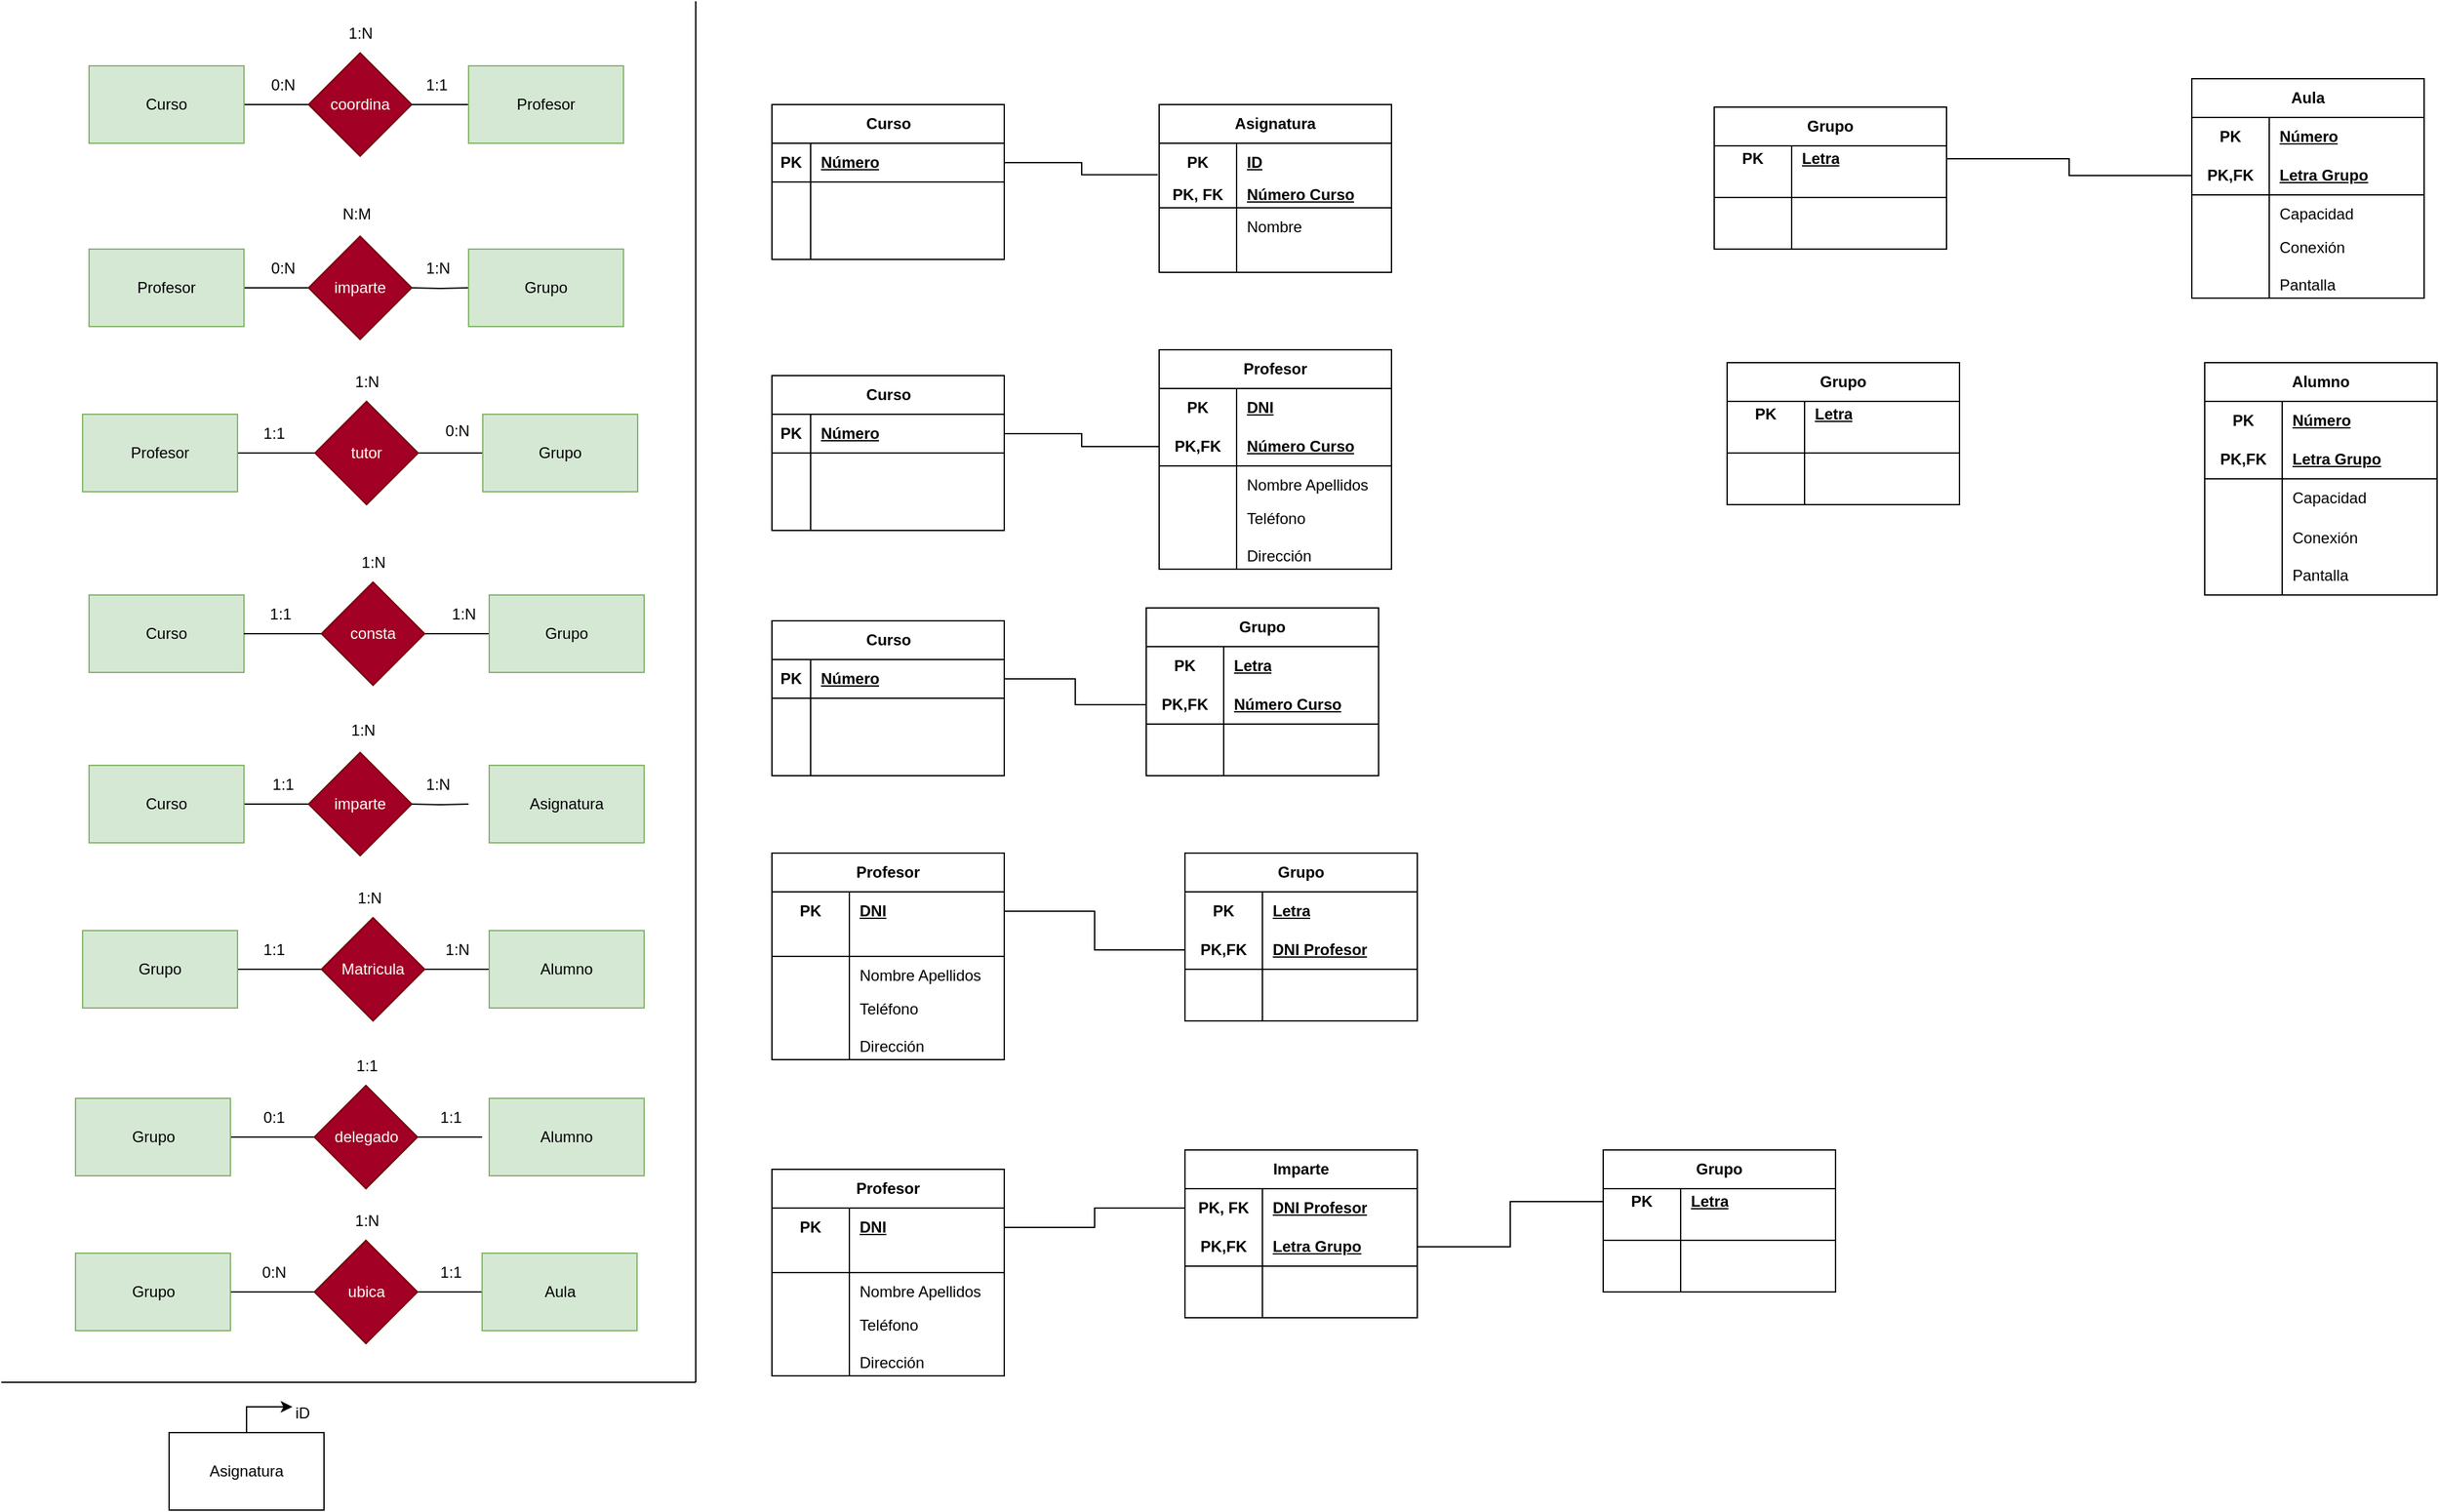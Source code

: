 <mxfile version="22.0.8" type="github">
  <diagram name="Página-1" id="XdRrrDinb6s4vAvHmUJb">
    <mxGraphModel dx="2300" dy="878" grid="1" gridSize="10" guides="1" tooltips="1" connect="1" arrows="1" fold="1" page="1" pageScale="1" pageWidth="827" pageHeight="1169" math="0" shadow="0">
      <root>
        <mxCell id="0" />
        <mxCell id="1" parent="0" />
        <mxCell id="pnlqazzOKt8KZurXbswy-8" style="edgeStyle=orthogonalEdgeStyle;rounded=0;orthogonalLoop=1;jettySize=auto;html=1;endArrow=none;endFill=0;" parent="1" source="pnlqazzOKt8KZurXbswy-1" edge="1">
          <mxGeometry relative="1" as="geometry">
            <mxPoint x="-579" y="80" as="targetPoint" />
          </mxGeometry>
        </mxCell>
        <mxCell id="pnlqazzOKt8KZurXbswy-1" value="Curso" style="whiteSpace=wrap;html=1;fillColor=#d5e8d4;strokeColor=#82b366;" parent="1" vertex="1">
          <mxGeometry x="-759" y="50" width="120" height="60" as="geometry" />
        </mxCell>
        <mxCell id="pnlqazzOKt8KZurXbswy-15" style="edgeStyle=orthogonalEdgeStyle;rounded=0;orthogonalLoop=1;jettySize=auto;html=1;endArrow=none;endFill=0;" parent="1" source="pnlqazzOKt8KZurXbswy-2" edge="1">
          <mxGeometry relative="1" as="geometry">
            <mxPoint x="-579" y="222" as="targetPoint" />
          </mxGeometry>
        </mxCell>
        <mxCell id="pnlqazzOKt8KZurXbswy-2" value="Profesor" style="whiteSpace=wrap;html=1;fillColor=#d5e8d4;strokeColor=#82b366;" parent="1" vertex="1">
          <mxGeometry x="-759" y="192" width="120" height="60" as="geometry" />
        </mxCell>
        <mxCell id="pnlqazzOKt8KZurXbswy-75" style="edgeStyle=orthogonalEdgeStyle;rounded=0;orthogonalLoop=1;jettySize=auto;html=1;" parent="1" source="pnlqazzOKt8KZurXbswy-3" edge="1">
          <mxGeometry relative="1" as="geometry">
            <mxPoint x="-602" y="1089" as="targetPoint" />
          </mxGeometry>
        </mxCell>
        <mxCell id="pnlqazzOKt8KZurXbswy-3" value="Asignatura" style="whiteSpace=wrap;html=1;" parent="1" vertex="1">
          <mxGeometry x="-697" y="1109" width="120" height="60" as="geometry" />
        </mxCell>
        <mxCell id="pnlqazzOKt8KZurXbswy-51" style="edgeStyle=orthogonalEdgeStyle;rounded=0;orthogonalLoop=1;jettySize=auto;html=1;exitX=1;exitY=0.5;exitDx=0;exitDy=0;endArrow=none;endFill=0;" parent="1" source="pnlqazzOKt8KZurXbswy-4" edge="1">
          <mxGeometry relative="1" as="geometry">
            <mxPoint x="-579" y="750" as="targetPoint" />
          </mxGeometry>
        </mxCell>
        <mxCell id="pnlqazzOKt8KZurXbswy-4" value="Grupo" style="whiteSpace=wrap;html=1;fillColor=#d5e8d4;strokeColor=#82b366;" parent="1" vertex="1">
          <mxGeometry x="-764" y="720" width="120" height="60" as="geometry" />
        </mxCell>
        <mxCell id="pnlqazzOKt8KZurXbswy-9" value="coordina" style="rhombus;whiteSpace=wrap;html=1;fillColor=#a20025;fontColor=#ffffff;strokeColor=#6F0000;" parent="1" vertex="1">
          <mxGeometry x="-589" y="40" width="80" height="80" as="geometry" />
        </mxCell>
        <mxCell id="pnlqazzOKt8KZurXbswy-11" style="edgeStyle=orthogonalEdgeStyle;rounded=0;orthogonalLoop=1;jettySize=auto;html=1;endArrow=none;endFill=0;" parent="1" source="pnlqazzOKt8KZurXbswy-10" target="pnlqazzOKt8KZurXbswy-9" edge="1">
          <mxGeometry relative="1" as="geometry" />
        </mxCell>
        <mxCell id="pnlqazzOKt8KZurXbswy-10" value="Profesor" style="whiteSpace=wrap;html=1;fillColor=#d5e8d4;strokeColor=#82b366;" parent="1" vertex="1">
          <mxGeometry x="-465" y="50" width="120" height="60" as="geometry" />
        </mxCell>
        <mxCell id="pnlqazzOKt8KZurXbswy-12" value="0:N" style="text;html=1;align=center;verticalAlign=middle;resizable=0;points=[];autosize=1;strokeColor=none;fillColor=none;" parent="1" vertex="1">
          <mxGeometry x="-629" y="50" width="40" height="30" as="geometry" />
        </mxCell>
        <mxCell id="pnlqazzOKt8KZurXbswy-13" value="1:1" style="text;html=1;align=center;verticalAlign=middle;resizable=0;points=[];autosize=1;strokeColor=none;fillColor=none;" parent="1" vertex="1">
          <mxGeometry x="-510" y="50" width="40" height="30" as="geometry" />
        </mxCell>
        <mxCell id="pnlqazzOKt8KZurXbswy-14" value="1:N" style="text;html=1;align=center;verticalAlign=middle;resizable=0;points=[];autosize=1;strokeColor=none;fillColor=none;" parent="1" vertex="1">
          <mxGeometry x="-569" y="10" width="40" height="30" as="geometry" />
        </mxCell>
        <mxCell id="pnlqazzOKt8KZurXbswy-18" value="imparte" style="rhombus;whiteSpace=wrap;html=1;fillColor=#a20025;fontColor=#ffffff;strokeColor=#6F0000;" parent="1" vertex="1">
          <mxGeometry x="-589" y="182" width="80" height="80" as="geometry" />
        </mxCell>
        <mxCell id="pnlqazzOKt8KZurXbswy-20" style="edgeStyle=orthogonalEdgeStyle;rounded=0;orthogonalLoop=1;jettySize=auto;html=1;exitX=0;exitY=0.5;exitDx=0;exitDy=0;entryX=1;entryY=0.5;entryDx=0;entryDy=0;endArrow=none;endFill=0;" parent="1" target="pnlqazzOKt8KZurXbswy-18" edge="1">
          <mxGeometry relative="1" as="geometry">
            <mxPoint x="-465" y="222" as="sourcePoint" />
          </mxGeometry>
        </mxCell>
        <mxCell id="pnlqazzOKt8KZurXbswy-21" value="0:N" style="text;html=1;align=center;verticalAlign=middle;resizable=0;points=[];autosize=1;strokeColor=none;fillColor=none;" parent="1" vertex="1">
          <mxGeometry x="-629" y="192" width="40" height="30" as="geometry" />
        </mxCell>
        <mxCell id="pnlqazzOKt8KZurXbswy-22" value="1:N" style="text;html=1;align=center;verticalAlign=middle;resizable=0;points=[];autosize=1;strokeColor=none;fillColor=none;" parent="1" vertex="1">
          <mxGeometry x="-509" y="192" width="40" height="30" as="geometry" />
        </mxCell>
        <mxCell id="pnlqazzOKt8KZurXbswy-23" value="Grupo" style="whiteSpace=wrap;html=1;fillColor=#d5e8d4;strokeColor=#82b366;" parent="1" vertex="1">
          <mxGeometry x="-465" y="192" width="120" height="60" as="geometry" />
        </mxCell>
        <mxCell id="pnlqazzOKt8KZurXbswy-24" value="N:M" style="text;html=1;align=center;verticalAlign=middle;resizable=0;points=[];autosize=1;strokeColor=none;fillColor=none;" parent="1" vertex="1">
          <mxGeometry x="-577" y="150" width="50" height="30" as="geometry" />
        </mxCell>
        <mxCell id="pnlqazzOKt8KZurXbswy-27" style="edgeStyle=orthogonalEdgeStyle;rounded=0;orthogonalLoop=1;jettySize=auto;html=1;endArrow=none;endFill=0;" parent="1" source="pnlqazzOKt8KZurXbswy-25" edge="1">
          <mxGeometry relative="1" as="geometry">
            <mxPoint x="-504" y="350" as="targetPoint" />
          </mxGeometry>
        </mxCell>
        <mxCell id="pnlqazzOKt8KZurXbswy-25" value="Grupo" style="whiteSpace=wrap;html=1;fillColor=#d5e8d4;strokeColor=#82b366;" parent="1" vertex="1">
          <mxGeometry x="-454" y="320" width="120" height="60" as="geometry" />
        </mxCell>
        <mxCell id="pnlqazzOKt8KZurXbswy-30" style="edgeStyle=orthogonalEdgeStyle;rounded=0;orthogonalLoop=1;jettySize=auto;html=1;endArrow=none;endFill=0;" parent="1" source="pnlqazzOKt8KZurXbswy-28" target="pnlqazzOKt8KZurXbswy-29" edge="1">
          <mxGeometry relative="1" as="geometry" />
        </mxCell>
        <mxCell id="pnlqazzOKt8KZurXbswy-28" value="tutor" style="rhombus;whiteSpace=wrap;html=1;fillColor=#a20025;fontColor=#ffffff;strokeColor=#6F0000;" parent="1" vertex="1">
          <mxGeometry x="-584" y="310" width="80" height="80" as="geometry" />
        </mxCell>
        <mxCell id="pnlqazzOKt8KZurXbswy-29" value="Profesor" style="whiteSpace=wrap;html=1;fillColor=#d5e8d4;strokeColor=#82b366;" parent="1" vertex="1">
          <mxGeometry x="-764" y="320" width="120" height="60" as="geometry" />
        </mxCell>
        <mxCell id="pnlqazzOKt8KZurXbswy-31" value="1:N" style="text;html=1;align=center;verticalAlign=middle;resizable=0;points=[];autosize=1;strokeColor=none;fillColor=none;" parent="1" vertex="1">
          <mxGeometry x="-564" y="280" width="40" height="30" as="geometry" />
        </mxCell>
        <mxCell id="pnlqazzOKt8KZurXbswy-32" value="0:N" style="text;html=1;align=center;verticalAlign=middle;resizable=0;points=[];autosize=1;strokeColor=none;fillColor=none;" parent="1" vertex="1">
          <mxGeometry x="-494" y="318" width="40" height="30" as="geometry" />
        </mxCell>
        <mxCell id="pnlqazzOKt8KZurXbswy-33" value="1:1" style="text;html=1;align=center;verticalAlign=middle;resizable=0;points=[];autosize=1;strokeColor=none;fillColor=none;" parent="1" vertex="1">
          <mxGeometry x="-636" y="320" width="40" height="30" as="geometry" />
        </mxCell>
        <mxCell id="pnlqazzOKt8KZurXbswy-34" value="Curso" style="whiteSpace=wrap;html=1;fillColor=#d5e8d4;strokeColor=#82b366;" parent="1" vertex="1">
          <mxGeometry x="-759" y="460" width="120" height="60" as="geometry" />
        </mxCell>
        <mxCell id="pnlqazzOKt8KZurXbswy-37" style="edgeStyle=orthogonalEdgeStyle;rounded=0;orthogonalLoop=1;jettySize=auto;html=1;exitX=0;exitY=0.5;exitDx=0;exitDy=0;endArrow=none;endFill=0;" parent="1" source="pnlqazzOKt8KZurXbswy-35" target="pnlqazzOKt8KZurXbswy-34" edge="1">
          <mxGeometry relative="1" as="geometry" />
        </mxCell>
        <mxCell id="pnlqazzOKt8KZurXbswy-38" style="edgeStyle=orthogonalEdgeStyle;rounded=0;orthogonalLoop=1;jettySize=auto;html=1;exitX=1;exitY=0.5;exitDx=0;exitDy=0;entryX=0;entryY=0.5;entryDx=0;entryDy=0;endArrow=none;endFill=0;" parent="1" source="pnlqazzOKt8KZurXbswy-35" target="pnlqazzOKt8KZurXbswy-36" edge="1">
          <mxGeometry relative="1" as="geometry" />
        </mxCell>
        <mxCell id="pnlqazzOKt8KZurXbswy-35" value="consta" style="rhombus;whiteSpace=wrap;html=1;fillColor=#a20025;fontColor=#ffffff;strokeColor=#6F0000;" parent="1" vertex="1">
          <mxGeometry x="-579" y="450" width="80" height="80" as="geometry" />
        </mxCell>
        <mxCell id="pnlqazzOKt8KZurXbswy-36" value="Grupo" style="whiteSpace=wrap;html=1;fillColor=#d5e8d4;strokeColor=#82b366;" parent="1" vertex="1">
          <mxGeometry x="-449" y="460" width="120" height="60" as="geometry" />
        </mxCell>
        <mxCell id="pnlqazzOKt8KZurXbswy-39" value="1:1" style="text;html=1;align=center;verticalAlign=middle;resizable=0;points=[];autosize=1;strokeColor=none;fillColor=none;" parent="1" vertex="1">
          <mxGeometry x="-631" y="460" width="40" height="30" as="geometry" />
        </mxCell>
        <mxCell id="pnlqazzOKt8KZurXbswy-40" value="1:N" style="text;html=1;align=center;verticalAlign=middle;resizable=0;points=[];autosize=1;strokeColor=none;fillColor=none;" parent="1" vertex="1">
          <mxGeometry x="-489" y="460" width="40" height="30" as="geometry" />
        </mxCell>
        <mxCell id="pnlqazzOKt8KZurXbswy-41" value="1:N" style="text;html=1;align=center;verticalAlign=middle;resizable=0;points=[];autosize=1;strokeColor=none;fillColor=none;" parent="1" vertex="1">
          <mxGeometry x="-559" y="420" width="40" height="30" as="geometry" />
        </mxCell>
        <mxCell id="pnlqazzOKt8KZurXbswy-42" style="edgeStyle=orthogonalEdgeStyle;rounded=0;orthogonalLoop=1;jettySize=auto;html=1;endArrow=none;endFill=0;" parent="1" source="pnlqazzOKt8KZurXbswy-43" edge="1">
          <mxGeometry relative="1" as="geometry">
            <mxPoint x="-579" y="622" as="targetPoint" />
          </mxGeometry>
        </mxCell>
        <mxCell id="pnlqazzOKt8KZurXbswy-43" value="Curso" style="whiteSpace=wrap;html=1;fillColor=#d5e8d4;strokeColor=#82b366;" parent="1" vertex="1">
          <mxGeometry x="-759" y="592" width="120" height="60" as="geometry" />
        </mxCell>
        <mxCell id="pnlqazzOKt8KZurXbswy-44" value="imparte" style="rhombus;whiteSpace=wrap;html=1;fillColor=#a20025;fontColor=#ffffff;strokeColor=#6F0000;" parent="1" vertex="1">
          <mxGeometry x="-589" y="582" width="80" height="80" as="geometry" />
        </mxCell>
        <mxCell id="pnlqazzOKt8KZurXbswy-45" style="edgeStyle=orthogonalEdgeStyle;rounded=0;orthogonalLoop=1;jettySize=auto;html=1;exitX=0;exitY=0.5;exitDx=0;exitDy=0;entryX=1;entryY=0.5;entryDx=0;entryDy=0;endArrow=none;endFill=0;" parent="1" target="pnlqazzOKt8KZurXbswy-44" edge="1">
          <mxGeometry relative="1" as="geometry">
            <mxPoint x="-465" y="622" as="sourcePoint" />
          </mxGeometry>
        </mxCell>
        <mxCell id="pnlqazzOKt8KZurXbswy-46" value="1:1" style="text;html=1;align=center;verticalAlign=middle;resizable=0;points=[];autosize=1;strokeColor=none;fillColor=none;" parent="1" vertex="1">
          <mxGeometry x="-629" y="592" width="40" height="30" as="geometry" />
        </mxCell>
        <mxCell id="pnlqazzOKt8KZurXbswy-47" value="1:N" style="text;html=1;align=center;verticalAlign=middle;resizable=0;points=[];autosize=1;strokeColor=none;fillColor=none;" parent="1" vertex="1">
          <mxGeometry x="-509" y="592" width="40" height="30" as="geometry" />
        </mxCell>
        <mxCell id="pnlqazzOKt8KZurXbswy-48" value="Asignatura" style="whiteSpace=wrap;html=1;fillColor=#d5e8d4;strokeColor=#82b366;" parent="1" vertex="1">
          <mxGeometry x="-449" y="592" width="120" height="60" as="geometry" />
        </mxCell>
        <mxCell id="pnlqazzOKt8KZurXbswy-49" value="1:N" style="text;html=1;align=center;verticalAlign=middle;resizable=0;points=[];autosize=1;strokeColor=none;fillColor=none;" parent="1" vertex="1">
          <mxGeometry x="-567" y="550" width="40" height="30" as="geometry" />
        </mxCell>
        <mxCell id="pnlqazzOKt8KZurXbswy-53" style="edgeStyle=orthogonalEdgeStyle;rounded=0;orthogonalLoop=1;jettySize=auto;html=1;exitX=1;exitY=0.5;exitDx=0;exitDy=0;endArrow=none;endFill=0;" parent="1" source="pnlqazzOKt8KZurXbswy-52" edge="1">
          <mxGeometry relative="1" as="geometry">
            <mxPoint x="-449" y="750" as="targetPoint" />
          </mxGeometry>
        </mxCell>
        <mxCell id="pnlqazzOKt8KZurXbswy-52" value="Matricula" style="rhombus;whiteSpace=wrap;html=1;fillColor=#a20025;fontColor=#ffffff;strokeColor=#6F0000;" parent="1" vertex="1">
          <mxGeometry x="-579" y="710" width="80" height="80" as="geometry" />
        </mxCell>
        <mxCell id="pnlqazzOKt8KZurXbswy-54" value="Alumno" style="whiteSpace=wrap;html=1;fillColor=#d5e8d4;strokeColor=#82b366;" parent="1" vertex="1">
          <mxGeometry x="-449" y="720" width="120" height="60" as="geometry" />
        </mxCell>
        <mxCell id="pnlqazzOKt8KZurXbswy-55" style="edgeStyle=orthogonalEdgeStyle;rounded=0;orthogonalLoop=1;jettySize=auto;html=1;exitX=1;exitY=0.5;exitDx=0;exitDy=0;endArrow=none;endFill=0;" parent="1" source="pnlqazzOKt8KZurXbswy-56" edge="1">
          <mxGeometry relative="1" as="geometry">
            <mxPoint x="-584.5" y="880" as="targetPoint" />
          </mxGeometry>
        </mxCell>
        <mxCell id="pnlqazzOKt8KZurXbswy-56" value="Grupo" style="whiteSpace=wrap;html=1;fillColor=#d5e8d4;strokeColor=#82b366;" parent="1" vertex="1">
          <mxGeometry x="-769.5" y="850" width="120" height="60" as="geometry" />
        </mxCell>
        <mxCell id="pnlqazzOKt8KZurXbswy-57" style="edgeStyle=orthogonalEdgeStyle;rounded=0;orthogonalLoop=1;jettySize=auto;html=1;exitX=1;exitY=0.5;exitDx=0;exitDy=0;endArrow=none;endFill=0;" parent="1" source="pnlqazzOKt8KZurXbswy-58" edge="1">
          <mxGeometry relative="1" as="geometry">
            <mxPoint x="-454.5" y="880" as="targetPoint" />
          </mxGeometry>
        </mxCell>
        <mxCell id="pnlqazzOKt8KZurXbswy-58" value="delegado" style="rhombus;whiteSpace=wrap;html=1;fillColor=#a20025;fontColor=#ffffff;strokeColor=#6F0000;" parent="1" vertex="1">
          <mxGeometry x="-584.5" y="840" width="80" height="80" as="geometry" />
        </mxCell>
        <mxCell id="pnlqazzOKt8KZurXbswy-59" value="Alumno" style="whiteSpace=wrap;html=1;fillColor=#d5e8d4;strokeColor=#82b366;" parent="1" vertex="1">
          <mxGeometry x="-449" y="850" width="120" height="60" as="geometry" />
        </mxCell>
        <mxCell id="pnlqazzOKt8KZurXbswy-60" value="1:N" style="text;html=1;align=center;verticalAlign=middle;resizable=0;points=[];autosize=1;strokeColor=none;fillColor=none;" parent="1" vertex="1">
          <mxGeometry x="-562" y="680" width="40" height="30" as="geometry" />
        </mxCell>
        <mxCell id="pnlqazzOKt8KZurXbswy-61" value="1:1" style="text;html=1;align=center;verticalAlign=middle;resizable=0;points=[];autosize=1;strokeColor=none;fillColor=none;" parent="1" vertex="1">
          <mxGeometry x="-636" y="720" width="40" height="30" as="geometry" />
        </mxCell>
        <mxCell id="pnlqazzOKt8KZurXbswy-62" value="1:N" style="text;html=1;align=center;verticalAlign=middle;resizable=0;points=[];autosize=1;strokeColor=none;fillColor=none;" parent="1" vertex="1">
          <mxGeometry x="-494" y="720" width="40" height="30" as="geometry" />
        </mxCell>
        <mxCell id="pnlqazzOKt8KZurXbswy-63" value="0:1" style="text;html=1;align=center;verticalAlign=middle;resizable=0;points=[];autosize=1;strokeColor=none;fillColor=none;" parent="1" vertex="1">
          <mxGeometry x="-636.5" y="850" width="40" height="30" as="geometry" />
        </mxCell>
        <mxCell id="pnlqazzOKt8KZurXbswy-64" value="1:1" style="text;html=1;align=center;verticalAlign=middle;resizable=0;points=[];autosize=1;strokeColor=none;fillColor=none;" parent="1" vertex="1">
          <mxGeometry x="-499.5" y="850" width="40" height="30" as="geometry" />
        </mxCell>
        <mxCell id="pnlqazzOKt8KZurXbswy-65" value="1:1" style="text;html=1;align=center;verticalAlign=middle;resizable=0;points=[];autosize=1;strokeColor=none;fillColor=none;" parent="1" vertex="1">
          <mxGeometry x="-564" y="810" width="40" height="30" as="geometry" />
        </mxCell>
        <mxCell id="pnlqazzOKt8KZurXbswy-66" style="edgeStyle=orthogonalEdgeStyle;rounded=0;orthogonalLoop=1;jettySize=auto;html=1;exitX=1;exitY=0.5;exitDx=0;exitDy=0;endArrow=none;endFill=0;" parent="1" source="pnlqazzOKt8KZurXbswy-67" edge="1">
          <mxGeometry relative="1" as="geometry">
            <mxPoint x="-584.5" y="1000" as="targetPoint" />
          </mxGeometry>
        </mxCell>
        <mxCell id="pnlqazzOKt8KZurXbswy-67" value="Grupo" style="whiteSpace=wrap;html=1;fillColor=#d5e8d4;strokeColor=#82b366;" parent="1" vertex="1">
          <mxGeometry x="-769.5" y="970" width="120" height="60" as="geometry" />
        </mxCell>
        <mxCell id="pnlqazzOKt8KZurXbswy-68" style="edgeStyle=orthogonalEdgeStyle;rounded=0;orthogonalLoop=1;jettySize=auto;html=1;exitX=1;exitY=0.5;exitDx=0;exitDy=0;endArrow=none;endFill=0;" parent="1" source="pnlqazzOKt8KZurXbswy-69" edge="1">
          <mxGeometry relative="1" as="geometry">
            <mxPoint x="-454.5" y="1000" as="targetPoint" />
          </mxGeometry>
        </mxCell>
        <mxCell id="pnlqazzOKt8KZurXbswy-69" value="ubica" style="rhombus;whiteSpace=wrap;html=1;fillColor=#a20025;fontColor=#ffffff;strokeColor=#6F0000;" parent="1" vertex="1">
          <mxGeometry x="-584.5" y="960" width="80" height="80" as="geometry" />
        </mxCell>
        <mxCell id="pnlqazzOKt8KZurXbswy-70" value="Aula" style="whiteSpace=wrap;html=1;fillColor=#d5e8d4;strokeColor=#82b366;" parent="1" vertex="1">
          <mxGeometry x="-454.5" y="970" width="120" height="60" as="geometry" />
        </mxCell>
        <mxCell id="pnlqazzOKt8KZurXbswy-71" value="0:N" style="text;html=1;align=center;verticalAlign=middle;resizable=0;points=[];autosize=1;strokeColor=none;fillColor=none;" parent="1" vertex="1">
          <mxGeometry x="-636.5" y="970" width="40" height="30" as="geometry" />
        </mxCell>
        <mxCell id="pnlqazzOKt8KZurXbswy-72" value="1:1" style="text;html=1;align=center;verticalAlign=middle;resizable=0;points=[];autosize=1;strokeColor=none;fillColor=none;" parent="1" vertex="1">
          <mxGeometry x="-499.5" y="970" width="40" height="30" as="geometry" />
        </mxCell>
        <mxCell id="pnlqazzOKt8KZurXbswy-74" value="1:N" style="text;html=1;align=center;verticalAlign=middle;resizable=0;points=[];autosize=1;strokeColor=none;fillColor=none;" parent="1" vertex="1">
          <mxGeometry x="-564.5" y="930" width="40" height="30" as="geometry" />
        </mxCell>
        <mxCell id="pnlqazzOKt8KZurXbswy-76" value="iD" style="text;html=1;align=center;verticalAlign=middle;resizable=0;points=[];autosize=1;strokeColor=none;fillColor=none;" parent="1" vertex="1">
          <mxGeometry x="-609" y="1079" width="30" height="30" as="geometry" />
        </mxCell>
        <mxCell id="pnlqazzOKt8KZurXbswy-78" value="" style="endArrow=none;html=1;rounded=0;" parent="1" edge="1">
          <mxGeometry width="50" height="50" relative="1" as="geometry">
            <mxPoint x="-289" y="1070" as="sourcePoint" />
            <mxPoint x="-289" as="targetPoint" />
          </mxGeometry>
        </mxCell>
        <mxCell id="pnlqazzOKt8KZurXbswy-79" value="" style="endArrow=none;html=1;rounded=0;" parent="1" edge="1">
          <mxGeometry width="50" height="50" relative="1" as="geometry">
            <mxPoint x="-827" y="1070" as="sourcePoint" />
            <mxPoint x="-289" y="1070" as="targetPoint" />
          </mxGeometry>
        </mxCell>
        <mxCell id="pnlqazzOKt8KZurXbswy-81" value="Curso" style="shape=table;startSize=30;container=1;collapsible=1;childLayout=tableLayout;fixedRows=1;rowLines=0;fontStyle=1;align=center;resizeLast=1;html=1;" parent="1" vertex="1">
          <mxGeometry x="-230" y="80" width="180" height="120" as="geometry" />
        </mxCell>
        <mxCell id="pnlqazzOKt8KZurXbswy-82" value="" style="shape=tableRow;horizontal=0;startSize=0;swimlaneHead=0;swimlaneBody=0;fillColor=none;collapsible=0;dropTarget=0;points=[[0,0.5],[1,0.5]];portConstraint=eastwest;top=0;left=0;right=0;bottom=1;" parent="pnlqazzOKt8KZurXbswy-81" vertex="1">
          <mxGeometry y="30" width="180" height="30" as="geometry" />
        </mxCell>
        <mxCell id="pnlqazzOKt8KZurXbswy-83" value="PK" style="shape=partialRectangle;connectable=0;fillColor=none;top=0;left=0;bottom=0;right=0;fontStyle=1;overflow=hidden;whiteSpace=wrap;html=1;" parent="pnlqazzOKt8KZurXbswy-82" vertex="1">
          <mxGeometry width="30" height="30" as="geometry">
            <mxRectangle width="30" height="30" as="alternateBounds" />
          </mxGeometry>
        </mxCell>
        <mxCell id="pnlqazzOKt8KZurXbswy-84" value="Número" style="shape=partialRectangle;connectable=0;fillColor=none;top=0;left=0;bottom=0;right=0;align=left;spacingLeft=6;fontStyle=5;overflow=hidden;whiteSpace=wrap;html=1;" parent="pnlqazzOKt8KZurXbswy-82" vertex="1">
          <mxGeometry x="30" width="150" height="30" as="geometry">
            <mxRectangle width="150" height="30" as="alternateBounds" />
          </mxGeometry>
        </mxCell>
        <mxCell id="pnlqazzOKt8KZurXbswy-85" value="" style="shape=tableRow;horizontal=0;startSize=0;swimlaneHead=0;swimlaneBody=0;fillColor=none;collapsible=0;dropTarget=0;points=[[0,0.5],[1,0.5]];portConstraint=eastwest;top=0;left=0;right=0;bottom=0;" parent="pnlqazzOKt8KZurXbswy-81" vertex="1">
          <mxGeometry y="60" width="180" height="20" as="geometry" />
        </mxCell>
        <mxCell id="pnlqazzOKt8KZurXbswy-86" value="" style="shape=partialRectangle;connectable=0;fillColor=none;top=0;left=0;bottom=0;right=0;editable=1;overflow=hidden;whiteSpace=wrap;html=1;" parent="pnlqazzOKt8KZurXbswy-85" vertex="1">
          <mxGeometry width="30" height="20" as="geometry">
            <mxRectangle width="30" height="20" as="alternateBounds" />
          </mxGeometry>
        </mxCell>
        <mxCell id="pnlqazzOKt8KZurXbswy-87" value="" style="shape=partialRectangle;connectable=0;fillColor=none;top=0;left=0;bottom=0;right=0;align=left;spacingLeft=6;overflow=hidden;whiteSpace=wrap;html=1;" parent="pnlqazzOKt8KZurXbswy-85" vertex="1">
          <mxGeometry x="30" width="150" height="20" as="geometry">
            <mxRectangle width="150" height="20" as="alternateBounds" />
          </mxGeometry>
        </mxCell>
        <mxCell id="pnlqazzOKt8KZurXbswy-88" value="" style="shape=tableRow;horizontal=0;startSize=0;swimlaneHead=0;swimlaneBody=0;fillColor=none;collapsible=0;dropTarget=0;points=[[0,0.5],[1,0.5]];portConstraint=eastwest;top=0;left=0;right=0;bottom=0;" parent="pnlqazzOKt8KZurXbswy-81" vertex="1">
          <mxGeometry y="80" width="180" height="20" as="geometry" />
        </mxCell>
        <mxCell id="pnlqazzOKt8KZurXbswy-89" value="" style="shape=partialRectangle;connectable=0;fillColor=none;top=0;left=0;bottom=0;right=0;editable=1;overflow=hidden;whiteSpace=wrap;html=1;" parent="pnlqazzOKt8KZurXbswy-88" vertex="1">
          <mxGeometry width="30" height="20" as="geometry">
            <mxRectangle width="30" height="20" as="alternateBounds" />
          </mxGeometry>
        </mxCell>
        <mxCell id="pnlqazzOKt8KZurXbswy-90" value="" style="shape=partialRectangle;connectable=0;fillColor=none;top=0;left=0;bottom=0;right=0;align=left;spacingLeft=6;overflow=hidden;whiteSpace=wrap;html=1;" parent="pnlqazzOKt8KZurXbswy-88" vertex="1">
          <mxGeometry x="30" width="150" height="20" as="geometry">
            <mxRectangle width="150" height="20" as="alternateBounds" />
          </mxGeometry>
        </mxCell>
        <mxCell id="pnlqazzOKt8KZurXbswy-91" value="" style="shape=tableRow;horizontal=0;startSize=0;swimlaneHead=0;swimlaneBody=0;fillColor=none;collapsible=0;dropTarget=0;points=[[0,0.5],[1,0.5]];portConstraint=eastwest;top=0;left=0;right=0;bottom=0;" parent="pnlqazzOKt8KZurXbswy-81" vertex="1">
          <mxGeometry y="100" width="180" height="20" as="geometry" />
        </mxCell>
        <mxCell id="pnlqazzOKt8KZurXbswy-92" value="" style="shape=partialRectangle;connectable=0;fillColor=none;top=0;left=0;bottom=0;right=0;editable=1;overflow=hidden;whiteSpace=wrap;html=1;" parent="pnlqazzOKt8KZurXbswy-91" vertex="1">
          <mxGeometry width="30" height="20" as="geometry">
            <mxRectangle width="30" height="20" as="alternateBounds" />
          </mxGeometry>
        </mxCell>
        <mxCell id="pnlqazzOKt8KZurXbswy-93" value="" style="shape=partialRectangle;connectable=0;fillColor=none;top=0;left=0;bottom=0;right=0;align=left;spacingLeft=6;overflow=hidden;whiteSpace=wrap;html=1;" parent="pnlqazzOKt8KZurXbswy-91" vertex="1">
          <mxGeometry x="30" width="150" height="20" as="geometry">
            <mxRectangle width="150" height="20" as="alternateBounds" />
          </mxGeometry>
        </mxCell>
        <mxCell id="pnlqazzOKt8KZurXbswy-124" value="Asignatura" style="shape=table;startSize=30;container=1;collapsible=1;childLayout=tableLayout;fixedRows=1;rowLines=0;fontStyle=1;align=center;resizeLast=1;html=1;whiteSpace=wrap;" parent="1" vertex="1">
          <mxGeometry x="70" y="80" width="180" height="130" as="geometry" />
        </mxCell>
        <mxCell id="pnlqazzOKt8KZurXbswy-125" value="" style="shape=tableRow;horizontal=0;startSize=0;swimlaneHead=0;swimlaneBody=0;fillColor=none;collapsible=0;dropTarget=0;points=[[0,0.5],[1,0.5]];portConstraint=eastwest;top=0;left=0;right=0;bottom=0;html=1;" parent="pnlqazzOKt8KZurXbswy-124" vertex="1">
          <mxGeometry y="30" width="180" height="30" as="geometry" />
        </mxCell>
        <mxCell id="pnlqazzOKt8KZurXbswy-126" value="PK" style="shape=partialRectangle;connectable=0;fillColor=none;top=0;left=0;bottom=0;right=0;fontStyle=1;overflow=hidden;html=1;whiteSpace=wrap;" parent="pnlqazzOKt8KZurXbswy-125" vertex="1">
          <mxGeometry width="60" height="30" as="geometry">
            <mxRectangle width="60" height="30" as="alternateBounds" />
          </mxGeometry>
        </mxCell>
        <mxCell id="pnlqazzOKt8KZurXbswy-127" value="ID" style="shape=partialRectangle;connectable=0;fillColor=none;top=0;left=0;bottom=0;right=0;align=left;spacingLeft=6;fontStyle=5;overflow=hidden;html=1;whiteSpace=wrap;" parent="pnlqazzOKt8KZurXbswy-125" vertex="1">
          <mxGeometry x="60" width="120" height="30" as="geometry">
            <mxRectangle width="120" height="30" as="alternateBounds" />
          </mxGeometry>
        </mxCell>
        <mxCell id="pnlqazzOKt8KZurXbswy-128" value="" style="shape=tableRow;horizontal=0;startSize=0;swimlaneHead=0;swimlaneBody=0;fillColor=none;collapsible=0;dropTarget=0;points=[[0,0.5],[1,0.5]];portConstraint=eastwest;top=0;left=0;right=0;bottom=1;html=1;" parent="pnlqazzOKt8KZurXbswy-124" vertex="1">
          <mxGeometry y="60" width="180" height="20" as="geometry" />
        </mxCell>
        <mxCell id="pnlqazzOKt8KZurXbswy-129" value="PK, FK" style="shape=partialRectangle;connectable=0;fillColor=none;top=0;left=0;bottom=0;right=0;fontStyle=1;overflow=hidden;html=1;whiteSpace=wrap;" parent="pnlqazzOKt8KZurXbswy-128" vertex="1">
          <mxGeometry width="60" height="20" as="geometry">
            <mxRectangle width="60" height="20" as="alternateBounds" />
          </mxGeometry>
        </mxCell>
        <mxCell id="pnlqazzOKt8KZurXbswy-130" value="Número Curso" style="shape=partialRectangle;connectable=0;fillColor=none;top=0;left=0;bottom=0;right=0;align=left;spacingLeft=6;fontStyle=5;overflow=hidden;html=1;whiteSpace=wrap;" parent="pnlqazzOKt8KZurXbswy-128" vertex="1">
          <mxGeometry x="60" width="120" height="20" as="geometry">
            <mxRectangle width="120" height="20" as="alternateBounds" />
          </mxGeometry>
        </mxCell>
        <mxCell id="pnlqazzOKt8KZurXbswy-131" value="" style="shape=tableRow;horizontal=0;startSize=0;swimlaneHead=0;swimlaneBody=0;fillColor=none;collapsible=0;dropTarget=0;points=[[0,0.5],[1,0.5]];portConstraint=eastwest;top=0;left=0;right=0;bottom=0;html=1;" parent="pnlqazzOKt8KZurXbswy-124" vertex="1">
          <mxGeometry y="80" width="180" height="30" as="geometry" />
        </mxCell>
        <mxCell id="pnlqazzOKt8KZurXbswy-132" value="" style="shape=partialRectangle;connectable=0;fillColor=none;top=0;left=0;bottom=0;right=0;editable=1;overflow=hidden;html=1;whiteSpace=wrap;" parent="pnlqazzOKt8KZurXbswy-131" vertex="1">
          <mxGeometry width="60" height="30" as="geometry">
            <mxRectangle width="60" height="30" as="alternateBounds" />
          </mxGeometry>
        </mxCell>
        <mxCell id="pnlqazzOKt8KZurXbswy-133" value="Nombre" style="shape=partialRectangle;connectable=0;fillColor=none;top=0;left=0;bottom=0;right=0;align=left;spacingLeft=6;overflow=hidden;html=1;whiteSpace=wrap;" parent="pnlqazzOKt8KZurXbswy-131" vertex="1">
          <mxGeometry x="60" width="120" height="30" as="geometry">
            <mxRectangle width="120" height="30" as="alternateBounds" />
          </mxGeometry>
        </mxCell>
        <mxCell id="pnlqazzOKt8KZurXbswy-134" value="" style="shape=tableRow;horizontal=0;startSize=0;swimlaneHead=0;swimlaneBody=0;fillColor=none;collapsible=0;dropTarget=0;points=[[0,0.5],[1,0.5]];portConstraint=eastwest;top=0;left=0;right=0;bottom=0;html=1;" parent="pnlqazzOKt8KZurXbswy-124" vertex="1">
          <mxGeometry y="110" width="180" height="20" as="geometry" />
        </mxCell>
        <mxCell id="pnlqazzOKt8KZurXbswy-135" value="" style="shape=partialRectangle;connectable=0;fillColor=none;top=0;left=0;bottom=0;right=0;editable=1;overflow=hidden;html=1;whiteSpace=wrap;" parent="pnlqazzOKt8KZurXbswy-134" vertex="1">
          <mxGeometry width="60" height="20" as="geometry">
            <mxRectangle width="60" height="20" as="alternateBounds" />
          </mxGeometry>
        </mxCell>
        <mxCell id="pnlqazzOKt8KZurXbswy-136" value="" style="shape=partialRectangle;connectable=0;fillColor=none;top=0;left=0;bottom=0;right=0;align=left;spacingLeft=6;overflow=hidden;html=1;whiteSpace=wrap;" parent="pnlqazzOKt8KZurXbswy-134" vertex="1">
          <mxGeometry x="60" width="120" height="20" as="geometry">
            <mxRectangle width="120" height="20" as="alternateBounds" />
          </mxGeometry>
        </mxCell>
        <mxCell id="pnlqazzOKt8KZurXbswy-138" value="Curso" style="shape=table;startSize=30;container=1;collapsible=1;childLayout=tableLayout;fixedRows=1;rowLines=0;fontStyle=1;align=center;resizeLast=1;html=1;" parent="1" vertex="1">
          <mxGeometry x="-230" y="290" width="180" height="120" as="geometry" />
        </mxCell>
        <mxCell id="pnlqazzOKt8KZurXbswy-139" value="" style="shape=tableRow;horizontal=0;startSize=0;swimlaneHead=0;swimlaneBody=0;fillColor=none;collapsible=0;dropTarget=0;points=[[0,0.5],[1,0.5]];portConstraint=eastwest;top=0;left=0;right=0;bottom=1;" parent="pnlqazzOKt8KZurXbswy-138" vertex="1">
          <mxGeometry y="30" width="180" height="30" as="geometry" />
        </mxCell>
        <mxCell id="pnlqazzOKt8KZurXbswy-140" value="PK" style="shape=partialRectangle;connectable=0;fillColor=none;top=0;left=0;bottom=0;right=0;fontStyle=1;overflow=hidden;whiteSpace=wrap;html=1;" parent="pnlqazzOKt8KZurXbswy-139" vertex="1">
          <mxGeometry width="30" height="30" as="geometry">
            <mxRectangle width="30" height="30" as="alternateBounds" />
          </mxGeometry>
        </mxCell>
        <mxCell id="pnlqazzOKt8KZurXbswy-141" value="Número" style="shape=partialRectangle;connectable=0;fillColor=none;top=0;left=0;bottom=0;right=0;align=left;spacingLeft=6;fontStyle=5;overflow=hidden;whiteSpace=wrap;html=1;" parent="pnlqazzOKt8KZurXbswy-139" vertex="1">
          <mxGeometry x="30" width="150" height="30" as="geometry">
            <mxRectangle width="150" height="30" as="alternateBounds" />
          </mxGeometry>
        </mxCell>
        <mxCell id="pnlqazzOKt8KZurXbswy-142" value="" style="shape=tableRow;horizontal=0;startSize=0;swimlaneHead=0;swimlaneBody=0;fillColor=none;collapsible=0;dropTarget=0;points=[[0,0.5],[1,0.5]];portConstraint=eastwest;top=0;left=0;right=0;bottom=0;" parent="pnlqazzOKt8KZurXbswy-138" vertex="1">
          <mxGeometry y="60" width="180" height="20" as="geometry" />
        </mxCell>
        <mxCell id="pnlqazzOKt8KZurXbswy-143" value="" style="shape=partialRectangle;connectable=0;fillColor=none;top=0;left=0;bottom=0;right=0;editable=1;overflow=hidden;whiteSpace=wrap;html=1;" parent="pnlqazzOKt8KZurXbswy-142" vertex="1">
          <mxGeometry width="30" height="20" as="geometry">
            <mxRectangle width="30" height="20" as="alternateBounds" />
          </mxGeometry>
        </mxCell>
        <mxCell id="pnlqazzOKt8KZurXbswy-144" value="" style="shape=partialRectangle;connectable=0;fillColor=none;top=0;left=0;bottom=0;right=0;align=left;spacingLeft=6;overflow=hidden;whiteSpace=wrap;html=1;" parent="pnlqazzOKt8KZurXbswy-142" vertex="1">
          <mxGeometry x="30" width="150" height="20" as="geometry">
            <mxRectangle width="150" height="20" as="alternateBounds" />
          </mxGeometry>
        </mxCell>
        <mxCell id="pnlqazzOKt8KZurXbswy-145" value="" style="shape=tableRow;horizontal=0;startSize=0;swimlaneHead=0;swimlaneBody=0;fillColor=none;collapsible=0;dropTarget=0;points=[[0,0.5],[1,0.5]];portConstraint=eastwest;top=0;left=0;right=0;bottom=0;" parent="pnlqazzOKt8KZurXbswy-138" vertex="1">
          <mxGeometry y="80" width="180" height="20" as="geometry" />
        </mxCell>
        <mxCell id="pnlqazzOKt8KZurXbswy-146" value="" style="shape=partialRectangle;connectable=0;fillColor=none;top=0;left=0;bottom=0;right=0;editable=1;overflow=hidden;whiteSpace=wrap;html=1;" parent="pnlqazzOKt8KZurXbswy-145" vertex="1">
          <mxGeometry width="30" height="20" as="geometry">
            <mxRectangle width="30" height="20" as="alternateBounds" />
          </mxGeometry>
        </mxCell>
        <mxCell id="pnlqazzOKt8KZurXbswy-147" value="" style="shape=partialRectangle;connectable=0;fillColor=none;top=0;left=0;bottom=0;right=0;align=left;spacingLeft=6;overflow=hidden;whiteSpace=wrap;html=1;" parent="pnlqazzOKt8KZurXbswy-145" vertex="1">
          <mxGeometry x="30" width="150" height="20" as="geometry">
            <mxRectangle width="150" height="20" as="alternateBounds" />
          </mxGeometry>
        </mxCell>
        <mxCell id="pnlqazzOKt8KZurXbswy-148" value="" style="shape=tableRow;horizontal=0;startSize=0;swimlaneHead=0;swimlaneBody=0;fillColor=none;collapsible=0;dropTarget=0;points=[[0,0.5],[1,0.5]];portConstraint=eastwest;top=0;left=0;right=0;bottom=0;" parent="pnlqazzOKt8KZurXbswy-138" vertex="1">
          <mxGeometry y="100" width="180" height="20" as="geometry" />
        </mxCell>
        <mxCell id="pnlqazzOKt8KZurXbswy-149" value="" style="shape=partialRectangle;connectable=0;fillColor=none;top=0;left=0;bottom=0;right=0;editable=1;overflow=hidden;whiteSpace=wrap;html=1;" parent="pnlqazzOKt8KZurXbswy-148" vertex="1">
          <mxGeometry width="30" height="20" as="geometry">
            <mxRectangle width="30" height="20" as="alternateBounds" />
          </mxGeometry>
        </mxCell>
        <mxCell id="pnlqazzOKt8KZurXbswy-150" value="" style="shape=partialRectangle;connectable=0;fillColor=none;top=0;left=0;bottom=0;right=0;align=left;spacingLeft=6;overflow=hidden;whiteSpace=wrap;html=1;" parent="pnlqazzOKt8KZurXbswy-148" vertex="1">
          <mxGeometry x="30" width="150" height="20" as="geometry">
            <mxRectangle width="150" height="20" as="alternateBounds" />
          </mxGeometry>
        </mxCell>
        <mxCell id="pnlqazzOKt8KZurXbswy-165" value="Profesor" style="shape=table;startSize=30;container=1;collapsible=1;childLayout=tableLayout;fixedRows=1;rowLines=0;fontStyle=1;align=center;resizeLast=1;html=1;whiteSpace=wrap;" parent="1" vertex="1">
          <mxGeometry x="70" y="270" width="180" height="170" as="geometry" />
        </mxCell>
        <mxCell id="pnlqazzOKt8KZurXbswy-166" value="" style="shape=tableRow;horizontal=0;startSize=0;swimlaneHead=0;swimlaneBody=0;fillColor=none;collapsible=0;dropTarget=0;points=[[0,0.5],[1,0.5]];portConstraint=eastwest;top=0;left=0;right=0;bottom=0;html=1;" parent="pnlqazzOKt8KZurXbswy-165" vertex="1">
          <mxGeometry y="30" width="180" height="30" as="geometry" />
        </mxCell>
        <mxCell id="pnlqazzOKt8KZurXbswy-167" value="PK" style="shape=partialRectangle;connectable=0;fillColor=none;top=0;left=0;bottom=0;right=0;fontStyle=1;overflow=hidden;html=1;whiteSpace=wrap;" parent="pnlqazzOKt8KZurXbswy-166" vertex="1">
          <mxGeometry width="60" height="30" as="geometry">
            <mxRectangle width="60" height="30" as="alternateBounds" />
          </mxGeometry>
        </mxCell>
        <mxCell id="pnlqazzOKt8KZurXbswy-168" value="DNI" style="shape=partialRectangle;connectable=0;fillColor=none;top=0;left=0;bottom=0;right=0;align=left;spacingLeft=6;fontStyle=5;overflow=hidden;html=1;whiteSpace=wrap;" parent="pnlqazzOKt8KZurXbswy-166" vertex="1">
          <mxGeometry x="60" width="120" height="30" as="geometry">
            <mxRectangle width="120" height="30" as="alternateBounds" />
          </mxGeometry>
        </mxCell>
        <mxCell id="pnlqazzOKt8KZurXbswy-169" value="" style="shape=tableRow;horizontal=0;startSize=0;swimlaneHead=0;swimlaneBody=0;fillColor=none;collapsible=0;dropTarget=0;points=[[0,0.5],[1,0.5]];portConstraint=eastwest;top=0;left=0;right=0;bottom=1;html=1;" parent="pnlqazzOKt8KZurXbswy-165" vertex="1">
          <mxGeometry y="60" width="180" height="30" as="geometry" />
        </mxCell>
        <mxCell id="pnlqazzOKt8KZurXbswy-170" value="PK,FK" style="shape=partialRectangle;connectable=0;fillColor=none;top=0;left=0;bottom=0;right=0;fontStyle=1;overflow=hidden;html=1;whiteSpace=wrap;" parent="pnlqazzOKt8KZurXbswy-169" vertex="1">
          <mxGeometry width="60" height="30" as="geometry">
            <mxRectangle width="60" height="30" as="alternateBounds" />
          </mxGeometry>
        </mxCell>
        <mxCell id="pnlqazzOKt8KZurXbswy-171" value="Número Curso" style="shape=partialRectangle;connectable=0;fillColor=none;top=0;left=0;bottom=0;right=0;align=left;spacingLeft=6;fontStyle=5;overflow=hidden;html=1;whiteSpace=wrap;" parent="pnlqazzOKt8KZurXbswy-169" vertex="1">
          <mxGeometry x="60" width="120" height="30" as="geometry">
            <mxRectangle width="120" height="30" as="alternateBounds" />
          </mxGeometry>
        </mxCell>
        <mxCell id="pnlqazzOKt8KZurXbswy-172" value="" style="shape=tableRow;horizontal=0;startSize=0;swimlaneHead=0;swimlaneBody=0;fillColor=none;collapsible=0;dropTarget=0;points=[[0,0.5],[1,0.5]];portConstraint=eastwest;top=0;left=0;right=0;bottom=0;html=1;" parent="pnlqazzOKt8KZurXbswy-165" vertex="1">
          <mxGeometry y="90" width="180" height="30" as="geometry" />
        </mxCell>
        <mxCell id="pnlqazzOKt8KZurXbswy-173" value="" style="shape=partialRectangle;connectable=0;fillColor=none;top=0;left=0;bottom=0;right=0;editable=1;overflow=hidden;html=1;whiteSpace=wrap;" parent="pnlqazzOKt8KZurXbswy-172" vertex="1">
          <mxGeometry width="60" height="30" as="geometry">
            <mxRectangle width="60" height="30" as="alternateBounds" />
          </mxGeometry>
        </mxCell>
        <mxCell id="pnlqazzOKt8KZurXbswy-174" value="Nombre Apellidos" style="shape=partialRectangle;connectable=0;fillColor=none;top=0;left=0;bottom=0;right=0;align=left;spacingLeft=6;overflow=hidden;html=1;whiteSpace=wrap;" parent="pnlqazzOKt8KZurXbswy-172" vertex="1">
          <mxGeometry x="60" width="120" height="30" as="geometry">
            <mxRectangle width="120" height="30" as="alternateBounds" />
          </mxGeometry>
        </mxCell>
        <mxCell id="pnlqazzOKt8KZurXbswy-175" value="" style="shape=tableRow;horizontal=0;startSize=0;swimlaneHead=0;swimlaneBody=0;fillColor=none;collapsible=0;dropTarget=0;points=[[0,0.5],[1,0.5]];portConstraint=eastwest;top=0;left=0;right=0;bottom=0;html=1;" parent="pnlqazzOKt8KZurXbswy-165" vertex="1">
          <mxGeometry y="120" width="180" height="50" as="geometry" />
        </mxCell>
        <mxCell id="pnlqazzOKt8KZurXbswy-176" value="" style="shape=partialRectangle;connectable=0;fillColor=none;top=0;left=0;bottom=0;right=0;editable=1;overflow=hidden;html=1;whiteSpace=wrap;" parent="pnlqazzOKt8KZurXbswy-175" vertex="1">
          <mxGeometry width="60" height="50" as="geometry">
            <mxRectangle width="60" height="50" as="alternateBounds" />
          </mxGeometry>
        </mxCell>
        <mxCell id="pnlqazzOKt8KZurXbswy-177" value="&lt;div&gt;Teléfono&lt;/div&gt;&lt;div&gt;&lt;br&gt;&lt;/div&gt;&lt;div&gt;Dirección&lt;/div&gt;" style="shape=partialRectangle;connectable=0;fillColor=none;top=0;left=0;bottom=0;right=0;align=left;spacingLeft=6;overflow=hidden;html=1;whiteSpace=wrap;" parent="pnlqazzOKt8KZurXbswy-175" vertex="1">
          <mxGeometry x="60" width="120" height="50" as="geometry">
            <mxRectangle width="120" height="50" as="alternateBounds" />
          </mxGeometry>
        </mxCell>
        <mxCell id="pnlqazzOKt8KZurXbswy-178" style="edgeStyle=orthogonalEdgeStyle;rounded=0;orthogonalLoop=1;jettySize=auto;html=1;entryX=0;entryY=0.5;entryDx=0;entryDy=0;endArrow=none;endFill=0;" parent="1" source="pnlqazzOKt8KZurXbswy-139" target="pnlqazzOKt8KZurXbswy-169" edge="1">
          <mxGeometry relative="1" as="geometry" />
        </mxCell>
        <mxCell id="pnlqazzOKt8KZurXbswy-179" style="edgeStyle=orthogonalEdgeStyle;rounded=0;orthogonalLoop=1;jettySize=auto;html=1;entryX=-0.006;entryY=0.813;entryDx=0;entryDy=0;entryPerimeter=0;endArrow=none;endFill=0;" parent="1" source="pnlqazzOKt8KZurXbswy-82" target="pnlqazzOKt8KZurXbswy-125" edge="1">
          <mxGeometry relative="1" as="geometry" />
        </mxCell>
        <mxCell id="pnlqazzOKt8KZurXbswy-180" value="Curso" style="shape=table;startSize=30;container=1;collapsible=1;childLayout=tableLayout;fixedRows=1;rowLines=0;fontStyle=1;align=center;resizeLast=1;html=1;" parent="1" vertex="1">
          <mxGeometry x="-230" y="480" width="180" height="120" as="geometry" />
        </mxCell>
        <mxCell id="pnlqazzOKt8KZurXbswy-181" value="" style="shape=tableRow;horizontal=0;startSize=0;swimlaneHead=0;swimlaneBody=0;fillColor=none;collapsible=0;dropTarget=0;points=[[0,0.5],[1,0.5]];portConstraint=eastwest;top=0;left=0;right=0;bottom=1;" parent="pnlqazzOKt8KZurXbswy-180" vertex="1">
          <mxGeometry y="30" width="180" height="30" as="geometry" />
        </mxCell>
        <mxCell id="pnlqazzOKt8KZurXbswy-182" value="PK" style="shape=partialRectangle;connectable=0;fillColor=none;top=0;left=0;bottom=0;right=0;fontStyle=1;overflow=hidden;whiteSpace=wrap;html=1;" parent="pnlqazzOKt8KZurXbswy-181" vertex="1">
          <mxGeometry width="30" height="30" as="geometry">
            <mxRectangle width="30" height="30" as="alternateBounds" />
          </mxGeometry>
        </mxCell>
        <mxCell id="pnlqazzOKt8KZurXbswy-183" value="Número" style="shape=partialRectangle;connectable=0;fillColor=none;top=0;left=0;bottom=0;right=0;align=left;spacingLeft=6;fontStyle=5;overflow=hidden;whiteSpace=wrap;html=1;" parent="pnlqazzOKt8KZurXbswy-181" vertex="1">
          <mxGeometry x="30" width="150" height="30" as="geometry">
            <mxRectangle width="150" height="30" as="alternateBounds" />
          </mxGeometry>
        </mxCell>
        <mxCell id="pnlqazzOKt8KZurXbswy-184" value="" style="shape=tableRow;horizontal=0;startSize=0;swimlaneHead=0;swimlaneBody=0;fillColor=none;collapsible=0;dropTarget=0;points=[[0,0.5],[1,0.5]];portConstraint=eastwest;top=0;left=0;right=0;bottom=0;" parent="pnlqazzOKt8KZurXbswy-180" vertex="1">
          <mxGeometry y="60" width="180" height="20" as="geometry" />
        </mxCell>
        <mxCell id="pnlqazzOKt8KZurXbswy-185" value="" style="shape=partialRectangle;connectable=0;fillColor=none;top=0;left=0;bottom=0;right=0;editable=1;overflow=hidden;whiteSpace=wrap;html=1;" parent="pnlqazzOKt8KZurXbswy-184" vertex="1">
          <mxGeometry width="30" height="20" as="geometry">
            <mxRectangle width="30" height="20" as="alternateBounds" />
          </mxGeometry>
        </mxCell>
        <mxCell id="pnlqazzOKt8KZurXbswy-186" value="" style="shape=partialRectangle;connectable=0;fillColor=none;top=0;left=0;bottom=0;right=0;align=left;spacingLeft=6;overflow=hidden;whiteSpace=wrap;html=1;" parent="pnlqazzOKt8KZurXbswy-184" vertex="1">
          <mxGeometry x="30" width="150" height="20" as="geometry">
            <mxRectangle width="150" height="20" as="alternateBounds" />
          </mxGeometry>
        </mxCell>
        <mxCell id="pnlqazzOKt8KZurXbswy-187" value="" style="shape=tableRow;horizontal=0;startSize=0;swimlaneHead=0;swimlaneBody=0;fillColor=none;collapsible=0;dropTarget=0;points=[[0,0.5],[1,0.5]];portConstraint=eastwest;top=0;left=0;right=0;bottom=0;" parent="pnlqazzOKt8KZurXbswy-180" vertex="1">
          <mxGeometry y="80" width="180" height="20" as="geometry" />
        </mxCell>
        <mxCell id="pnlqazzOKt8KZurXbswy-188" value="" style="shape=partialRectangle;connectable=0;fillColor=none;top=0;left=0;bottom=0;right=0;editable=1;overflow=hidden;whiteSpace=wrap;html=1;" parent="pnlqazzOKt8KZurXbswy-187" vertex="1">
          <mxGeometry width="30" height="20" as="geometry">
            <mxRectangle width="30" height="20" as="alternateBounds" />
          </mxGeometry>
        </mxCell>
        <mxCell id="pnlqazzOKt8KZurXbswy-189" value="" style="shape=partialRectangle;connectable=0;fillColor=none;top=0;left=0;bottom=0;right=0;align=left;spacingLeft=6;overflow=hidden;whiteSpace=wrap;html=1;" parent="pnlqazzOKt8KZurXbswy-187" vertex="1">
          <mxGeometry x="30" width="150" height="20" as="geometry">
            <mxRectangle width="150" height="20" as="alternateBounds" />
          </mxGeometry>
        </mxCell>
        <mxCell id="pnlqazzOKt8KZurXbswy-190" value="" style="shape=tableRow;horizontal=0;startSize=0;swimlaneHead=0;swimlaneBody=0;fillColor=none;collapsible=0;dropTarget=0;points=[[0,0.5],[1,0.5]];portConstraint=eastwest;top=0;left=0;right=0;bottom=0;" parent="pnlqazzOKt8KZurXbswy-180" vertex="1">
          <mxGeometry y="100" width="180" height="20" as="geometry" />
        </mxCell>
        <mxCell id="pnlqazzOKt8KZurXbswy-191" value="" style="shape=partialRectangle;connectable=0;fillColor=none;top=0;left=0;bottom=0;right=0;editable=1;overflow=hidden;whiteSpace=wrap;html=1;" parent="pnlqazzOKt8KZurXbswy-190" vertex="1">
          <mxGeometry width="30" height="20" as="geometry">
            <mxRectangle width="30" height="20" as="alternateBounds" />
          </mxGeometry>
        </mxCell>
        <mxCell id="pnlqazzOKt8KZurXbswy-192" value="" style="shape=partialRectangle;connectable=0;fillColor=none;top=0;left=0;bottom=0;right=0;align=left;spacingLeft=6;overflow=hidden;whiteSpace=wrap;html=1;" parent="pnlqazzOKt8KZurXbswy-190" vertex="1">
          <mxGeometry x="30" width="150" height="20" as="geometry">
            <mxRectangle width="150" height="20" as="alternateBounds" />
          </mxGeometry>
        </mxCell>
        <mxCell id="pnlqazzOKt8KZurXbswy-207" value="Grupo" style="shape=table;startSize=30;container=1;collapsible=1;childLayout=tableLayout;fixedRows=1;rowLines=0;fontStyle=1;align=center;resizeLast=1;html=1;whiteSpace=wrap;" parent="1" vertex="1">
          <mxGeometry x="60" y="470" width="180" height="130" as="geometry" />
        </mxCell>
        <mxCell id="pnlqazzOKt8KZurXbswy-208" value="" style="shape=tableRow;horizontal=0;startSize=0;swimlaneHead=0;swimlaneBody=0;fillColor=none;collapsible=0;dropTarget=0;points=[[0,0.5],[1,0.5]];portConstraint=eastwest;top=0;left=0;right=0;bottom=0;html=1;" parent="pnlqazzOKt8KZurXbswy-207" vertex="1">
          <mxGeometry y="30" width="180" height="30" as="geometry" />
        </mxCell>
        <mxCell id="pnlqazzOKt8KZurXbswy-209" value="PK" style="shape=partialRectangle;connectable=0;fillColor=none;top=0;left=0;bottom=0;right=0;fontStyle=1;overflow=hidden;html=1;whiteSpace=wrap;" parent="pnlqazzOKt8KZurXbswy-208" vertex="1">
          <mxGeometry width="60" height="30" as="geometry">
            <mxRectangle width="60" height="30" as="alternateBounds" />
          </mxGeometry>
        </mxCell>
        <mxCell id="pnlqazzOKt8KZurXbswy-210" value="Letra" style="shape=partialRectangle;connectable=0;fillColor=none;top=0;left=0;bottom=0;right=0;align=left;spacingLeft=6;fontStyle=5;overflow=hidden;html=1;whiteSpace=wrap;" parent="pnlqazzOKt8KZurXbswy-208" vertex="1">
          <mxGeometry x="60" width="120" height="30" as="geometry">
            <mxRectangle width="120" height="30" as="alternateBounds" />
          </mxGeometry>
        </mxCell>
        <mxCell id="pnlqazzOKt8KZurXbswy-211" value="" style="shape=tableRow;horizontal=0;startSize=0;swimlaneHead=0;swimlaneBody=0;fillColor=none;collapsible=0;dropTarget=0;points=[[0,0.5],[1,0.5]];portConstraint=eastwest;top=0;left=0;right=0;bottom=1;html=1;" parent="pnlqazzOKt8KZurXbswy-207" vertex="1">
          <mxGeometry y="60" width="180" height="30" as="geometry" />
        </mxCell>
        <mxCell id="pnlqazzOKt8KZurXbswy-212" value="PK,FK" style="shape=partialRectangle;connectable=0;fillColor=none;top=0;left=0;bottom=0;right=0;fontStyle=1;overflow=hidden;html=1;whiteSpace=wrap;" parent="pnlqazzOKt8KZurXbswy-211" vertex="1">
          <mxGeometry width="60" height="30" as="geometry">
            <mxRectangle width="60" height="30" as="alternateBounds" />
          </mxGeometry>
        </mxCell>
        <mxCell id="pnlqazzOKt8KZurXbswy-213" value="Número Curso" style="shape=partialRectangle;connectable=0;fillColor=none;top=0;left=0;bottom=0;right=0;align=left;spacingLeft=6;fontStyle=5;overflow=hidden;html=1;whiteSpace=wrap;" parent="pnlqazzOKt8KZurXbswy-211" vertex="1">
          <mxGeometry x="60" width="120" height="30" as="geometry">
            <mxRectangle width="120" height="30" as="alternateBounds" />
          </mxGeometry>
        </mxCell>
        <mxCell id="pnlqazzOKt8KZurXbswy-214" value="" style="shape=tableRow;horizontal=0;startSize=0;swimlaneHead=0;swimlaneBody=0;fillColor=none;collapsible=0;dropTarget=0;points=[[0,0.5],[1,0.5]];portConstraint=eastwest;top=0;left=0;right=0;bottom=0;html=1;" parent="pnlqazzOKt8KZurXbswy-207" vertex="1">
          <mxGeometry y="90" width="180" height="20" as="geometry" />
        </mxCell>
        <mxCell id="pnlqazzOKt8KZurXbswy-215" value="" style="shape=partialRectangle;connectable=0;fillColor=none;top=0;left=0;bottom=0;right=0;editable=1;overflow=hidden;html=1;whiteSpace=wrap;" parent="pnlqazzOKt8KZurXbswy-214" vertex="1">
          <mxGeometry width="60" height="20" as="geometry">
            <mxRectangle width="60" height="20" as="alternateBounds" />
          </mxGeometry>
        </mxCell>
        <mxCell id="pnlqazzOKt8KZurXbswy-216" value="" style="shape=partialRectangle;connectable=0;fillColor=none;top=0;left=0;bottom=0;right=0;align=left;spacingLeft=6;overflow=hidden;html=1;whiteSpace=wrap;" parent="pnlqazzOKt8KZurXbswy-214" vertex="1">
          <mxGeometry x="60" width="120" height="20" as="geometry">
            <mxRectangle width="120" height="20" as="alternateBounds" />
          </mxGeometry>
        </mxCell>
        <mxCell id="pnlqazzOKt8KZurXbswy-217" value="" style="shape=tableRow;horizontal=0;startSize=0;swimlaneHead=0;swimlaneBody=0;fillColor=none;collapsible=0;dropTarget=0;points=[[0,0.5],[1,0.5]];portConstraint=eastwest;top=0;left=0;right=0;bottom=0;html=1;" parent="pnlqazzOKt8KZurXbswy-207" vertex="1">
          <mxGeometry y="110" width="180" height="20" as="geometry" />
        </mxCell>
        <mxCell id="pnlqazzOKt8KZurXbswy-218" value="" style="shape=partialRectangle;connectable=0;fillColor=none;top=0;left=0;bottom=0;right=0;editable=1;overflow=hidden;html=1;whiteSpace=wrap;" parent="pnlqazzOKt8KZurXbswy-217" vertex="1">
          <mxGeometry width="60" height="20" as="geometry">
            <mxRectangle width="60" height="20" as="alternateBounds" />
          </mxGeometry>
        </mxCell>
        <mxCell id="pnlqazzOKt8KZurXbswy-219" value="" style="shape=partialRectangle;connectable=0;fillColor=none;top=0;left=0;bottom=0;right=0;align=left;spacingLeft=6;overflow=hidden;html=1;whiteSpace=wrap;" parent="pnlqazzOKt8KZurXbswy-217" vertex="1">
          <mxGeometry x="60" width="120" height="20" as="geometry">
            <mxRectangle width="120" height="20" as="alternateBounds" />
          </mxGeometry>
        </mxCell>
        <mxCell id="pnlqazzOKt8KZurXbswy-220" style="edgeStyle=orthogonalEdgeStyle;rounded=0;orthogonalLoop=1;jettySize=auto;html=1;entryX=0;entryY=0.5;entryDx=0;entryDy=0;endArrow=none;endFill=0;" parent="1" source="pnlqazzOKt8KZurXbswy-181" target="pnlqazzOKt8KZurXbswy-211" edge="1">
          <mxGeometry relative="1" as="geometry" />
        </mxCell>
        <mxCell id="pnlqazzOKt8KZurXbswy-221" value="Profesor" style="shape=table;startSize=30;container=1;collapsible=1;childLayout=tableLayout;fixedRows=1;rowLines=0;fontStyle=1;align=center;resizeLast=1;html=1;whiteSpace=wrap;" parent="1" vertex="1">
          <mxGeometry x="-230" y="660" width="180" height="160" as="geometry" />
        </mxCell>
        <mxCell id="pnlqazzOKt8KZurXbswy-222" value="" style="shape=tableRow;horizontal=0;startSize=0;swimlaneHead=0;swimlaneBody=0;fillColor=none;collapsible=0;dropTarget=0;points=[[0,0.5],[1,0.5]];portConstraint=eastwest;top=0;left=0;right=0;bottom=0;html=1;" parent="pnlqazzOKt8KZurXbswy-221" vertex="1">
          <mxGeometry y="30" width="180" height="30" as="geometry" />
        </mxCell>
        <mxCell id="pnlqazzOKt8KZurXbswy-223" value="PK" style="shape=partialRectangle;connectable=0;fillColor=none;top=0;left=0;bottom=0;right=0;fontStyle=1;overflow=hidden;html=1;whiteSpace=wrap;" parent="pnlqazzOKt8KZurXbswy-222" vertex="1">
          <mxGeometry width="60" height="30" as="geometry">
            <mxRectangle width="60" height="30" as="alternateBounds" />
          </mxGeometry>
        </mxCell>
        <mxCell id="pnlqazzOKt8KZurXbswy-224" value="DNI" style="shape=partialRectangle;connectable=0;fillColor=none;top=0;left=0;bottom=0;right=0;align=left;spacingLeft=6;fontStyle=5;overflow=hidden;html=1;whiteSpace=wrap;" parent="pnlqazzOKt8KZurXbswy-222" vertex="1">
          <mxGeometry x="60" width="120" height="30" as="geometry">
            <mxRectangle width="120" height="30" as="alternateBounds" />
          </mxGeometry>
        </mxCell>
        <mxCell id="pnlqazzOKt8KZurXbswy-225" value="" style="shape=tableRow;horizontal=0;startSize=0;swimlaneHead=0;swimlaneBody=0;fillColor=none;collapsible=0;dropTarget=0;points=[[0,0.5],[1,0.5]];portConstraint=eastwest;top=0;left=0;right=0;bottom=1;html=1;" parent="pnlqazzOKt8KZurXbswy-221" vertex="1">
          <mxGeometry y="60" width="180" height="20" as="geometry" />
        </mxCell>
        <mxCell id="pnlqazzOKt8KZurXbswy-226" value="" style="shape=partialRectangle;connectable=0;fillColor=none;top=0;left=0;bottom=0;right=0;fontStyle=1;overflow=hidden;html=1;whiteSpace=wrap;" parent="pnlqazzOKt8KZurXbswy-225" vertex="1">
          <mxGeometry width="60" height="20" as="geometry">
            <mxRectangle width="60" height="20" as="alternateBounds" />
          </mxGeometry>
        </mxCell>
        <mxCell id="pnlqazzOKt8KZurXbswy-227" value="" style="shape=partialRectangle;connectable=0;fillColor=none;top=0;left=0;bottom=0;right=0;align=left;spacingLeft=6;fontStyle=5;overflow=hidden;html=1;whiteSpace=wrap;" parent="pnlqazzOKt8KZurXbswy-225" vertex="1">
          <mxGeometry x="60" width="120" height="20" as="geometry">
            <mxRectangle width="120" height="20" as="alternateBounds" />
          </mxGeometry>
        </mxCell>
        <mxCell id="pnlqazzOKt8KZurXbswy-228" value="" style="shape=tableRow;horizontal=0;startSize=0;swimlaneHead=0;swimlaneBody=0;fillColor=none;collapsible=0;dropTarget=0;points=[[0,0.5],[1,0.5]];portConstraint=eastwest;top=0;left=0;right=0;bottom=0;html=1;" parent="pnlqazzOKt8KZurXbswy-221" vertex="1">
          <mxGeometry y="80" width="180" height="30" as="geometry" />
        </mxCell>
        <mxCell id="pnlqazzOKt8KZurXbswy-229" value="" style="shape=partialRectangle;connectable=0;fillColor=none;top=0;left=0;bottom=0;right=0;editable=1;overflow=hidden;html=1;whiteSpace=wrap;" parent="pnlqazzOKt8KZurXbswy-228" vertex="1">
          <mxGeometry width="60" height="30" as="geometry">
            <mxRectangle width="60" height="30" as="alternateBounds" />
          </mxGeometry>
        </mxCell>
        <mxCell id="pnlqazzOKt8KZurXbswy-230" value="Nombre Apellidos" style="shape=partialRectangle;connectable=0;fillColor=none;top=0;left=0;bottom=0;right=0;align=left;spacingLeft=6;overflow=hidden;html=1;whiteSpace=wrap;" parent="pnlqazzOKt8KZurXbswy-228" vertex="1">
          <mxGeometry x="60" width="120" height="30" as="geometry">
            <mxRectangle width="120" height="30" as="alternateBounds" />
          </mxGeometry>
        </mxCell>
        <mxCell id="pnlqazzOKt8KZurXbswy-231" value="" style="shape=tableRow;horizontal=0;startSize=0;swimlaneHead=0;swimlaneBody=0;fillColor=none;collapsible=0;dropTarget=0;points=[[0,0.5],[1,0.5]];portConstraint=eastwest;top=0;left=0;right=0;bottom=0;html=1;" parent="pnlqazzOKt8KZurXbswy-221" vertex="1">
          <mxGeometry y="110" width="180" height="50" as="geometry" />
        </mxCell>
        <mxCell id="pnlqazzOKt8KZurXbswy-232" value="" style="shape=partialRectangle;connectable=0;fillColor=none;top=0;left=0;bottom=0;right=0;editable=1;overflow=hidden;html=1;whiteSpace=wrap;" parent="pnlqazzOKt8KZurXbswy-231" vertex="1">
          <mxGeometry width="60" height="50" as="geometry">
            <mxRectangle width="60" height="50" as="alternateBounds" />
          </mxGeometry>
        </mxCell>
        <mxCell id="pnlqazzOKt8KZurXbswy-233" value="&lt;div&gt;Teléfono&lt;/div&gt;&lt;div&gt;&lt;br&gt;&lt;/div&gt;&lt;div&gt;Dirección&lt;/div&gt;" style="shape=partialRectangle;connectable=0;fillColor=none;top=0;left=0;bottom=0;right=0;align=left;spacingLeft=6;overflow=hidden;html=1;whiteSpace=wrap;" parent="pnlqazzOKt8KZurXbswy-231" vertex="1">
          <mxGeometry x="60" width="120" height="50" as="geometry">
            <mxRectangle width="120" height="50" as="alternateBounds" />
          </mxGeometry>
        </mxCell>
        <mxCell id="pnlqazzOKt8KZurXbswy-234" value="Grupo" style="shape=table;startSize=30;container=1;collapsible=1;childLayout=tableLayout;fixedRows=1;rowLines=0;fontStyle=1;align=center;resizeLast=1;html=1;whiteSpace=wrap;" parent="1" vertex="1">
          <mxGeometry x="90" y="660" width="180" height="130" as="geometry" />
        </mxCell>
        <mxCell id="pnlqazzOKt8KZurXbswy-235" value="" style="shape=tableRow;horizontal=0;startSize=0;swimlaneHead=0;swimlaneBody=0;fillColor=none;collapsible=0;dropTarget=0;points=[[0,0.5],[1,0.5]];portConstraint=eastwest;top=0;left=0;right=0;bottom=0;html=1;" parent="pnlqazzOKt8KZurXbswy-234" vertex="1">
          <mxGeometry y="30" width="180" height="30" as="geometry" />
        </mxCell>
        <mxCell id="pnlqazzOKt8KZurXbswy-236" value="PK" style="shape=partialRectangle;connectable=0;fillColor=none;top=0;left=0;bottom=0;right=0;fontStyle=1;overflow=hidden;html=1;whiteSpace=wrap;" parent="pnlqazzOKt8KZurXbswy-235" vertex="1">
          <mxGeometry width="60" height="30" as="geometry">
            <mxRectangle width="60" height="30" as="alternateBounds" />
          </mxGeometry>
        </mxCell>
        <mxCell id="pnlqazzOKt8KZurXbswy-237" value="Letra" style="shape=partialRectangle;connectable=0;fillColor=none;top=0;left=0;bottom=0;right=0;align=left;spacingLeft=6;fontStyle=5;overflow=hidden;html=1;whiteSpace=wrap;" parent="pnlqazzOKt8KZurXbswy-235" vertex="1">
          <mxGeometry x="60" width="120" height="30" as="geometry">
            <mxRectangle width="120" height="30" as="alternateBounds" />
          </mxGeometry>
        </mxCell>
        <mxCell id="pnlqazzOKt8KZurXbswy-238" value="" style="shape=tableRow;horizontal=0;startSize=0;swimlaneHead=0;swimlaneBody=0;fillColor=none;collapsible=0;dropTarget=0;points=[[0,0.5],[1,0.5]];portConstraint=eastwest;top=0;left=0;right=0;bottom=1;html=1;" parent="pnlqazzOKt8KZurXbswy-234" vertex="1">
          <mxGeometry y="60" width="180" height="30" as="geometry" />
        </mxCell>
        <mxCell id="pnlqazzOKt8KZurXbswy-239" value="PK,FK" style="shape=partialRectangle;connectable=0;fillColor=none;top=0;left=0;bottom=0;right=0;fontStyle=1;overflow=hidden;html=1;whiteSpace=wrap;" parent="pnlqazzOKt8KZurXbswy-238" vertex="1">
          <mxGeometry width="60" height="30" as="geometry">
            <mxRectangle width="60" height="30" as="alternateBounds" />
          </mxGeometry>
        </mxCell>
        <mxCell id="pnlqazzOKt8KZurXbswy-240" value="DNI Profesor" style="shape=partialRectangle;connectable=0;fillColor=none;top=0;left=0;bottom=0;right=0;align=left;spacingLeft=6;fontStyle=5;overflow=hidden;html=1;whiteSpace=wrap;" parent="pnlqazzOKt8KZurXbswy-238" vertex="1">
          <mxGeometry x="60" width="120" height="30" as="geometry">
            <mxRectangle width="120" height="30" as="alternateBounds" />
          </mxGeometry>
        </mxCell>
        <mxCell id="pnlqazzOKt8KZurXbswy-241" value="" style="shape=tableRow;horizontal=0;startSize=0;swimlaneHead=0;swimlaneBody=0;fillColor=none;collapsible=0;dropTarget=0;points=[[0,0.5],[1,0.5]];portConstraint=eastwest;top=0;left=0;right=0;bottom=0;html=1;" parent="pnlqazzOKt8KZurXbswy-234" vertex="1">
          <mxGeometry y="90" width="180" height="20" as="geometry" />
        </mxCell>
        <mxCell id="pnlqazzOKt8KZurXbswy-242" value="" style="shape=partialRectangle;connectable=0;fillColor=none;top=0;left=0;bottom=0;right=0;editable=1;overflow=hidden;html=1;whiteSpace=wrap;" parent="pnlqazzOKt8KZurXbswy-241" vertex="1">
          <mxGeometry width="60" height="20" as="geometry">
            <mxRectangle width="60" height="20" as="alternateBounds" />
          </mxGeometry>
        </mxCell>
        <mxCell id="pnlqazzOKt8KZurXbswy-243" value="" style="shape=partialRectangle;connectable=0;fillColor=none;top=0;left=0;bottom=0;right=0;align=left;spacingLeft=6;overflow=hidden;html=1;whiteSpace=wrap;" parent="pnlqazzOKt8KZurXbswy-241" vertex="1">
          <mxGeometry x="60" width="120" height="20" as="geometry">
            <mxRectangle width="120" height="20" as="alternateBounds" />
          </mxGeometry>
        </mxCell>
        <mxCell id="pnlqazzOKt8KZurXbswy-244" value="" style="shape=tableRow;horizontal=0;startSize=0;swimlaneHead=0;swimlaneBody=0;fillColor=none;collapsible=0;dropTarget=0;points=[[0,0.5],[1,0.5]];portConstraint=eastwest;top=0;left=0;right=0;bottom=0;html=1;" parent="pnlqazzOKt8KZurXbswy-234" vertex="1">
          <mxGeometry y="110" width="180" height="20" as="geometry" />
        </mxCell>
        <mxCell id="pnlqazzOKt8KZurXbswy-245" value="" style="shape=partialRectangle;connectable=0;fillColor=none;top=0;left=0;bottom=0;right=0;editable=1;overflow=hidden;html=1;whiteSpace=wrap;" parent="pnlqazzOKt8KZurXbswy-244" vertex="1">
          <mxGeometry width="60" height="20" as="geometry">
            <mxRectangle width="60" height="20" as="alternateBounds" />
          </mxGeometry>
        </mxCell>
        <mxCell id="pnlqazzOKt8KZurXbswy-246" value="" style="shape=partialRectangle;connectable=0;fillColor=none;top=0;left=0;bottom=0;right=0;align=left;spacingLeft=6;overflow=hidden;html=1;whiteSpace=wrap;" parent="pnlqazzOKt8KZurXbswy-244" vertex="1">
          <mxGeometry x="60" width="120" height="20" as="geometry">
            <mxRectangle width="120" height="20" as="alternateBounds" />
          </mxGeometry>
        </mxCell>
        <mxCell id="pnlqazzOKt8KZurXbswy-249" style="edgeStyle=orthogonalEdgeStyle;rounded=0;orthogonalLoop=1;jettySize=auto;html=1;entryX=0;entryY=0.5;entryDx=0;entryDy=0;endArrow=none;endFill=0;" parent="1" source="pnlqazzOKt8KZurXbswy-222" target="pnlqazzOKt8KZurXbswy-238" edge="1">
          <mxGeometry relative="1" as="geometry" />
        </mxCell>
        <mxCell id="pnlqazzOKt8KZurXbswy-259" value="Profesor" style="shape=table;startSize=30;container=1;collapsible=1;childLayout=tableLayout;fixedRows=1;rowLines=0;fontStyle=1;align=center;resizeLast=1;html=1;whiteSpace=wrap;" parent="1" vertex="1">
          <mxGeometry x="-230" y="905" width="180" height="160" as="geometry" />
        </mxCell>
        <mxCell id="pnlqazzOKt8KZurXbswy-260" value="" style="shape=tableRow;horizontal=0;startSize=0;swimlaneHead=0;swimlaneBody=0;fillColor=none;collapsible=0;dropTarget=0;points=[[0,0.5],[1,0.5]];portConstraint=eastwest;top=0;left=0;right=0;bottom=0;html=1;" parent="pnlqazzOKt8KZurXbswy-259" vertex="1">
          <mxGeometry y="30" width="180" height="30" as="geometry" />
        </mxCell>
        <mxCell id="pnlqazzOKt8KZurXbswy-261" value="PK" style="shape=partialRectangle;connectable=0;fillColor=none;top=0;left=0;bottom=0;right=0;fontStyle=1;overflow=hidden;html=1;whiteSpace=wrap;" parent="pnlqazzOKt8KZurXbswy-260" vertex="1">
          <mxGeometry width="60" height="30" as="geometry">
            <mxRectangle width="60" height="30" as="alternateBounds" />
          </mxGeometry>
        </mxCell>
        <mxCell id="pnlqazzOKt8KZurXbswy-262" value="DNI" style="shape=partialRectangle;connectable=0;fillColor=none;top=0;left=0;bottom=0;right=0;align=left;spacingLeft=6;fontStyle=5;overflow=hidden;html=1;whiteSpace=wrap;" parent="pnlqazzOKt8KZurXbswy-260" vertex="1">
          <mxGeometry x="60" width="120" height="30" as="geometry">
            <mxRectangle width="120" height="30" as="alternateBounds" />
          </mxGeometry>
        </mxCell>
        <mxCell id="pnlqazzOKt8KZurXbswy-263" value="" style="shape=tableRow;horizontal=0;startSize=0;swimlaneHead=0;swimlaneBody=0;fillColor=none;collapsible=0;dropTarget=0;points=[[0,0.5],[1,0.5]];portConstraint=eastwest;top=0;left=0;right=0;bottom=1;html=1;" parent="pnlqazzOKt8KZurXbswy-259" vertex="1">
          <mxGeometry y="60" width="180" height="20" as="geometry" />
        </mxCell>
        <mxCell id="pnlqazzOKt8KZurXbswy-264" value="" style="shape=partialRectangle;connectable=0;fillColor=none;top=0;left=0;bottom=0;right=0;fontStyle=1;overflow=hidden;html=1;whiteSpace=wrap;" parent="pnlqazzOKt8KZurXbswy-263" vertex="1">
          <mxGeometry width="60" height="20" as="geometry">
            <mxRectangle width="60" height="20" as="alternateBounds" />
          </mxGeometry>
        </mxCell>
        <mxCell id="pnlqazzOKt8KZurXbswy-265" value="" style="shape=partialRectangle;connectable=0;fillColor=none;top=0;left=0;bottom=0;right=0;align=left;spacingLeft=6;fontStyle=5;overflow=hidden;html=1;whiteSpace=wrap;" parent="pnlqazzOKt8KZurXbswy-263" vertex="1">
          <mxGeometry x="60" width="120" height="20" as="geometry">
            <mxRectangle width="120" height="20" as="alternateBounds" />
          </mxGeometry>
        </mxCell>
        <mxCell id="pnlqazzOKt8KZurXbswy-266" value="" style="shape=tableRow;horizontal=0;startSize=0;swimlaneHead=0;swimlaneBody=0;fillColor=none;collapsible=0;dropTarget=0;points=[[0,0.5],[1,0.5]];portConstraint=eastwest;top=0;left=0;right=0;bottom=0;html=1;" parent="pnlqazzOKt8KZurXbswy-259" vertex="1">
          <mxGeometry y="80" width="180" height="30" as="geometry" />
        </mxCell>
        <mxCell id="pnlqazzOKt8KZurXbswy-267" value="" style="shape=partialRectangle;connectable=0;fillColor=none;top=0;left=0;bottom=0;right=0;editable=1;overflow=hidden;html=1;whiteSpace=wrap;" parent="pnlqazzOKt8KZurXbswy-266" vertex="1">
          <mxGeometry width="60" height="30" as="geometry">
            <mxRectangle width="60" height="30" as="alternateBounds" />
          </mxGeometry>
        </mxCell>
        <mxCell id="pnlqazzOKt8KZurXbswy-268" value="Nombre Apellidos" style="shape=partialRectangle;connectable=0;fillColor=none;top=0;left=0;bottom=0;right=0;align=left;spacingLeft=6;overflow=hidden;html=1;whiteSpace=wrap;" parent="pnlqazzOKt8KZurXbswy-266" vertex="1">
          <mxGeometry x="60" width="120" height="30" as="geometry">
            <mxRectangle width="120" height="30" as="alternateBounds" />
          </mxGeometry>
        </mxCell>
        <mxCell id="pnlqazzOKt8KZurXbswy-269" value="" style="shape=tableRow;horizontal=0;startSize=0;swimlaneHead=0;swimlaneBody=0;fillColor=none;collapsible=0;dropTarget=0;points=[[0,0.5],[1,0.5]];portConstraint=eastwest;top=0;left=0;right=0;bottom=0;html=1;" parent="pnlqazzOKt8KZurXbswy-259" vertex="1">
          <mxGeometry y="110" width="180" height="50" as="geometry" />
        </mxCell>
        <mxCell id="pnlqazzOKt8KZurXbswy-270" value="" style="shape=partialRectangle;connectable=0;fillColor=none;top=0;left=0;bottom=0;right=0;editable=1;overflow=hidden;html=1;whiteSpace=wrap;" parent="pnlqazzOKt8KZurXbswy-269" vertex="1">
          <mxGeometry width="60" height="50" as="geometry">
            <mxRectangle width="60" height="50" as="alternateBounds" />
          </mxGeometry>
        </mxCell>
        <mxCell id="pnlqazzOKt8KZurXbswy-271" value="&lt;div&gt;Teléfono&lt;/div&gt;&lt;div&gt;&lt;br&gt;&lt;/div&gt;&lt;div&gt;Dirección&lt;/div&gt;" style="shape=partialRectangle;connectable=0;fillColor=none;top=0;left=0;bottom=0;right=0;align=left;spacingLeft=6;overflow=hidden;html=1;whiteSpace=wrap;" parent="pnlqazzOKt8KZurXbswy-269" vertex="1">
          <mxGeometry x="60" width="120" height="50" as="geometry">
            <mxRectangle width="120" height="50" as="alternateBounds" />
          </mxGeometry>
        </mxCell>
        <mxCell id="pnlqazzOKt8KZurXbswy-272" value="Grupo" style="shape=table;startSize=30;container=1;collapsible=1;childLayout=tableLayout;fixedRows=1;rowLines=0;fontStyle=1;align=center;resizeLast=1;html=1;whiteSpace=wrap;" parent="1" vertex="1">
          <mxGeometry x="414" y="890" width="180" height="110" as="geometry" />
        </mxCell>
        <mxCell id="pnlqazzOKt8KZurXbswy-273" value="" style="shape=tableRow;horizontal=0;startSize=0;swimlaneHead=0;swimlaneBody=0;fillColor=none;collapsible=0;dropTarget=0;points=[[0,0.5],[1,0.5]];portConstraint=eastwest;top=0;left=0;right=0;bottom=0;html=1;" parent="pnlqazzOKt8KZurXbswy-272" vertex="1">
          <mxGeometry y="30" width="180" height="20" as="geometry" />
        </mxCell>
        <mxCell id="pnlqazzOKt8KZurXbswy-274" value="PK" style="shape=partialRectangle;connectable=0;fillColor=none;top=0;left=0;bottom=0;right=0;fontStyle=1;overflow=hidden;html=1;whiteSpace=wrap;" parent="pnlqazzOKt8KZurXbswy-273" vertex="1">
          <mxGeometry width="60" height="20" as="geometry">
            <mxRectangle width="60" height="20" as="alternateBounds" />
          </mxGeometry>
        </mxCell>
        <mxCell id="pnlqazzOKt8KZurXbswy-275" value="Letra" style="shape=partialRectangle;connectable=0;fillColor=none;top=0;left=0;bottom=0;right=0;align=left;spacingLeft=6;fontStyle=5;overflow=hidden;html=1;whiteSpace=wrap;" parent="pnlqazzOKt8KZurXbswy-273" vertex="1">
          <mxGeometry x="60" width="120" height="20" as="geometry">
            <mxRectangle width="120" height="20" as="alternateBounds" />
          </mxGeometry>
        </mxCell>
        <mxCell id="pnlqazzOKt8KZurXbswy-276" value="" style="shape=tableRow;horizontal=0;startSize=0;swimlaneHead=0;swimlaneBody=0;fillColor=none;collapsible=0;dropTarget=0;points=[[0,0.5],[1,0.5]];portConstraint=eastwest;top=0;left=0;right=0;bottom=1;html=1;" parent="pnlqazzOKt8KZurXbswy-272" vertex="1">
          <mxGeometry y="50" width="180" height="20" as="geometry" />
        </mxCell>
        <mxCell id="pnlqazzOKt8KZurXbswy-277" value="" style="shape=partialRectangle;connectable=0;fillColor=none;top=0;left=0;bottom=0;right=0;fontStyle=1;overflow=hidden;html=1;whiteSpace=wrap;" parent="pnlqazzOKt8KZurXbswy-276" vertex="1">
          <mxGeometry width="60" height="20" as="geometry">
            <mxRectangle width="60" height="20" as="alternateBounds" />
          </mxGeometry>
        </mxCell>
        <mxCell id="pnlqazzOKt8KZurXbswy-278" value="" style="shape=partialRectangle;connectable=0;fillColor=none;top=0;left=0;bottom=0;right=0;align=left;spacingLeft=6;fontStyle=5;overflow=hidden;html=1;whiteSpace=wrap;" parent="pnlqazzOKt8KZurXbswy-276" vertex="1">
          <mxGeometry x="60" width="120" height="20" as="geometry">
            <mxRectangle width="120" height="20" as="alternateBounds" />
          </mxGeometry>
        </mxCell>
        <mxCell id="pnlqazzOKt8KZurXbswy-279" value="" style="shape=tableRow;horizontal=0;startSize=0;swimlaneHead=0;swimlaneBody=0;fillColor=none;collapsible=0;dropTarget=0;points=[[0,0.5],[1,0.5]];portConstraint=eastwest;top=0;left=0;right=0;bottom=0;html=1;" parent="pnlqazzOKt8KZurXbswy-272" vertex="1">
          <mxGeometry y="70" width="180" height="20" as="geometry" />
        </mxCell>
        <mxCell id="pnlqazzOKt8KZurXbswy-280" value="" style="shape=partialRectangle;connectable=0;fillColor=none;top=0;left=0;bottom=0;right=0;editable=1;overflow=hidden;html=1;whiteSpace=wrap;" parent="pnlqazzOKt8KZurXbswy-279" vertex="1">
          <mxGeometry width="60" height="20" as="geometry">
            <mxRectangle width="60" height="20" as="alternateBounds" />
          </mxGeometry>
        </mxCell>
        <mxCell id="pnlqazzOKt8KZurXbswy-281" value="" style="shape=partialRectangle;connectable=0;fillColor=none;top=0;left=0;bottom=0;right=0;align=left;spacingLeft=6;overflow=hidden;html=1;whiteSpace=wrap;" parent="pnlqazzOKt8KZurXbswy-279" vertex="1">
          <mxGeometry x="60" width="120" height="20" as="geometry">
            <mxRectangle width="120" height="20" as="alternateBounds" />
          </mxGeometry>
        </mxCell>
        <mxCell id="pnlqazzOKt8KZurXbswy-282" value="" style="shape=tableRow;horizontal=0;startSize=0;swimlaneHead=0;swimlaneBody=0;fillColor=none;collapsible=0;dropTarget=0;points=[[0,0.5],[1,0.5]];portConstraint=eastwest;top=0;left=0;right=0;bottom=0;html=1;" parent="pnlqazzOKt8KZurXbswy-272" vertex="1">
          <mxGeometry y="90" width="180" height="20" as="geometry" />
        </mxCell>
        <mxCell id="pnlqazzOKt8KZurXbswy-283" value="" style="shape=partialRectangle;connectable=0;fillColor=none;top=0;left=0;bottom=0;right=0;editable=1;overflow=hidden;html=1;whiteSpace=wrap;" parent="pnlqazzOKt8KZurXbswy-282" vertex="1">
          <mxGeometry width="60" height="20" as="geometry">
            <mxRectangle width="60" height="20" as="alternateBounds" />
          </mxGeometry>
        </mxCell>
        <mxCell id="pnlqazzOKt8KZurXbswy-284" value="" style="shape=partialRectangle;connectable=0;fillColor=none;top=0;left=0;bottom=0;right=0;align=left;spacingLeft=6;overflow=hidden;html=1;whiteSpace=wrap;" parent="pnlqazzOKt8KZurXbswy-282" vertex="1">
          <mxGeometry x="60" width="120" height="20" as="geometry">
            <mxRectangle width="120" height="20" as="alternateBounds" />
          </mxGeometry>
        </mxCell>
        <mxCell id="pnlqazzOKt8KZurXbswy-299" value="Imparte" style="shape=table;startSize=30;container=1;collapsible=1;childLayout=tableLayout;fixedRows=1;rowLines=0;fontStyle=1;align=center;resizeLast=1;html=1;whiteSpace=wrap;" parent="1" vertex="1">
          <mxGeometry x="90" y="890" width="180" height="130" as="geometry" />
        </mxCell>
        <mxCell id="pnlqazzOKt8KZurXbswy-300" value="" style="shape=tableRow;horizontal=0;startSize=0;swimlaneHead=0;swimlaneBody=0;fillColor=none;collapsible=0;dropTarget=0;points=[[0,0.5],[1,0.5]];portConstraint=eastwest;top=0;left=0;right=0;bottom=0;html=1;" parent="pnlqazzOKt8KZurXbswy-299" vertex="1">
          <mxGeometry y="30" width="180" height="30" as="geometry" />
        </mxCell>
        <mxCell id="pnlqazzOKt8KZurXbswy-301" value="PK, FK" style="shape=partialRectangle;connectable=0;fillColor=none;top=0;left=0;bottom=0;right=0;fontStyle=1;overflow=hidden;html=1;whiteSpace=wrap;" parent="pnlqazzOKt8KZurXbswy-300" vertex="1">
          <mxGeometry width="60" height="30" as="geometry">
            <mxRectangle width="60" height="30" as="alternateBounds" />
          </mxGeometry>
        </mxCell>
        <mxCell id="pnlqazzOKt8KZurXbswy-302" value="DNI Profesor" style="shape=partialRectangle;connectable=0;fillColor=none;top=0;left=0;bottom=0;right=0;align=left;spacingLeft=6;fontStyle=5;overflow=hidden;html=1;whiteSpace=wrap;" parent="pnlqazzOKt8KZurXbswy-300" vertex="1">
          <mxGeometry x="60" width="120" height="30" as="geometry">
            <mxRectangle width="120" height="30" as="alternateBounds" />
          </mxGeometry>
        </mxCell>
        <mxCell id="pnlqazzOKt8KZurXbswy-303" value="" style="shape=tableRow;horizontal=0;startSize=0;swimlaneHead=0;swimlaneBody=0;fillColor=none;collapsible=0;dropTarget=0;points=[[0,0.5],[1,0.5]];portConstraint=eastwest;top=0;left=0;right=0;bottom=1;html=1;" parent="pnlqazzOKt8KZurXbswy-299" vertex="1">
          <mxGeometry y="60" width="180" height="30" as="geometry" />
        </mxCell>
        <mxCell id="pnlqazzOKt8KZurXbswy-304" value="PK,FK" style="shape=partialRectangle;connectable=0;fillColor=none;top=0;left=0;bottom=0;right=0;fontStyle=1;overflow=hidden;html=1;whiteSpace=wrap;" parent="pnlqazzOKt8KZurXbswy-303" vertex="1">
          <mxGeometry width="60" height="30" as="geometry">
            <mxRectangle width="60" height="30" as="alternateBounds" />
          </mxGeometry>
        </mxCell>
        <mxCell id="pnlqazzOKt8KZurXbswy-305" value="Letra Grupo" style="shape=partialRectangle;connectable=0;fillColor=none;top=0;left=0;bottom=0;right=0;align=left;spacingLeft=6;fontStyle=5;overflow=hidden;html=1;whiteSpace=wrap;" parent="pnlqazzOKt8KZurXbswy-303" vertex="1">
          <mxGeometry x="60" width="120" height="30" as="geometry">
            <mxRectangle width="120" height="30" as="alternateBounds" />
          </mxGeometry>
        </mxCell>
        <mxCell id="pnlqazzOKt8KZurXbswy-306" value="" style="shape=tableRow;horizontal=0;startSize=0;swimlaneHead=0;swimlaneBody=0;fillColor=none;collapsible=0;dropTarget=0;points=[[0,0.5],[1,0.5]];portConstraint=eastwest;top=0;left=0;right=0;bottom=0;html=1;" parent="pnlqazzOKt8KZurXbswy-299" vertex="1">
          <mxGeometry y="90" width="180" height="20" as="geometry" />
        </mxCell>
        <mxCell id="pnlqazzOKt8KZurXbswy-307" value="" style="shape=partialRectangle;connectable=0;fillColor=none;top=0;left=0;bottom=0;right=0;editable=1;overflow=hidden;html=1;whiteSpace=wrap;" parent="pnlqazzOKt8KZurXbswy-306" vertex="1">
          <mxGeometry width="60" height="20" as="geometry">
            <mxRectangle width="60" height="20" as="alternateBounds" />
          </mxGeometry>
        </mxCell>
        <mxCell id="pnlqazzOKt8KZurXbswy-308" value="" style="shape=partialRectangle;connectable=0;fillColor=none;top=0;left=0;bottom=0;right=0;align=left;spacingLeft=6;overflow=hidden;html=1;whiteSpace=wrap;" parent="pnlqazzOKt8KZurXbswy-306" vertex="1">
          <mxGeometry x="60" width="120" height="20" as="geometry">
            <mxRectangle width="120" height="20" as="alternateBounds" />
          </mxGeometry>
        </mxCell>
        <mxCell id="pnlqazzOKt8KZurXbswy-309" value="" style="shape=tableRow;horizontal=0;startSize=0;swimlaneHead=0;swimlaneBody=0;fillColor=none;collapsible=0;dropTarget=0;points=[[0,0.5],[1,0.5]];portConstraint=eastwest;top=0;left=0;right=0;bottom=0;html=1;" parent="pnlqazzOKt8KZurXbswy-299" vertex="1">
          <mxGeometry y="110" width="180" height="20" as="geometry" />
        </mxCell>
        <mxCell id="pnlqazzOKt8KZurXbswy-310" value="" style="shape=partialRectangle;connectable=0;fillColor=none;top=0;left=0;bottom=0;right=0;editable=1;overflow=hidden;html=1;whiteSpace=wrap;" parent="pnlqazzOKt8KZurXbswy-309" vertex="1">
          <mxGeometry width="60" height="20" as="geometry">
            <mxRectangle width="60" height="20" as="alternateBounds" />
          </mxGeometry>
        </mxCell>
        <mxCell id="pnlqazzOKt8KZurXbswy-311" value="" style="shape=partialRectangle;connectable=0;fillColor=none;top=0;left=0;bottom=0;right=0;align=left;spacingLeft=6;overflow=hidden;html=1;whiteSpace=wrap;" parent="pnlqazzOKt8KZurXbswy-309" vertex="1">
          <mxGeometry x="60" width="120" height="20" as="geometry">
            <mxRectangle width="120" height="20" as="alternateBounds" />
          </mxGeometry>
        </mxCell>
        <mxCell id="pnlqazzOKt8KZurXbswy-312" style="edgeStyle=orthogonalEdgeStyle;rounded=0;orthogonalLoop=1;jettySize=auto;html=1;entryX=0;entryY=0.5;entryDx=0;entryDy=0;endArrow=none;endFill=0;" parent="1" source="pnlqazzOKt8KZurXbswy-260" target="pnlqazzOKt8KZurXbswy-300" edge="1">
          <mxGeometry relative="1" as="geometry" />
        </mxCell>
        <mxCell id="pnlqazzOKt8KZurXbswy-313" style="edgeStyle=orthogonalEdgeStyle;rounded=0;orthogonalLoop=1;jettySize=auto;html=1;entryX=0;entryY=0.5;entryDx=0;entryDy=0;endArrow=none;endFill=0;" parent="1" source="pnlqazzOKt8KZurXbswy-303" target="pnlqazzOKt8KZurXbswy-273" edge="1">
          <mxGeometry relative="1" as="geometry" />
        </mxCell>
        <mxCell id="pnlqazzOKt8KZurXbswy-314" value="Grupo" style="shape=table;startSize=30;container=1;collapsible=1;childLayout=tableLayout;fixedRows=1;rowLines=0;fontStyle=1;align=center;resizeLast=1;html=1;whiteSpace=wrap;" parent="1" vertex="1">
          <mxGeometry x="500" y="82" width="180" height="110" as="geometry" />
        </mxCell>
        <mxCell id="pnlqazzOKt8KZurXbswy-315" value="" style="shape=tableRow;horizontal=0;startSize=0;swimlaneHead=0;swimlaneBody=0;fillColor=none;collapsible=0;dropTarget=0;points=[[0,0.5],[1,0.5]];portConstraint=eastwest;top=0;left=0;right=0;bottom=0;html=1;" parent="pnlqazzOKt8KZurXbswy-314" vertex="1">
          <mxGeometry y="30" width="180" height="20" as="geometry" />
        </mxCell>
        <mxCell id="pnlqazzOKt8KZurXbswy-316" value="PK" style="shape=partialRectangle;connectable=0;fillColor=none;top=0;left=0;bottom=0;right=0;fontStyle=1;overflow=hidden;html=1;whiteSpace=wrap;" parent="pnlqazzOKt8KZurXbswy-315" vertex="1">
          <mxGeometry width="60" height="20" as="geometry">
            <mxRectangle width="60" height="20" as="alternateBounds" />
          </mxGeometry>
        </mxCell>
        <mxCell id="pnlqazzOKt8KZurXbswy-317" value="Letra" style="shape=partialRectangle;connectable=0;fillColor=none;top=0;left=0;bottom=0;right=0;align=left;spacingLeft=6;fontStyle=5;overflow=hidden;html=1;whiteSpace=wrap;" parent="pnlqazzOKt8KZurXbswy-315" vertex="1">
          <mxGeometry x="60" width="120" height="20" as="geometry">
            <mxRectangle width="120" height="20" as="alternateBounds" />
          </mxGeometry>
        </mxCell>
        <mxCell id="pnlqazzOKt8KZurXbswy-318" value="" style="shape=tableRow;horizontal=0;startSize=0;swimlaneHead=0;swimlaneBody=0;fillColor=none;collapsible=0;dropTarget=0;points=[[0,0.5],[1,0.5]];portConstraint=eastwest;top=0;left=0;right=0;bottom=1;html=1;" parent="pnlqazzOKt8KZurXbswy-314" vertex="1">
          <mxGeometry y="50" width="180" height="20" as="geometry" />
        </mxCell>
        <mxCell id="pnlqazzOKt8KZurXbswy-319" value="" style="shape=partialRectangle;connectable=0;fillColor=none;top=0;left=0;bottom=0;right=0;fontStyle=1;overflow=hidden;html=1;whiteSpace=wrap;" parent="pnlqazzOKt8KZurXbswy-318" vertex="1">
          <mxGeometry width="60" height="20" as="geometry">
            <mxRectangle width="60" height="20" as="alternateBounds" />
          </mxGeometry>
        </mxCell>
        <mxCell id="pnlqazzOKt8KZurXbswy-320" value="" style="shape=partialRectangle;connectable=0;fillColor=none;top=0;left=0;bottom=0;right=0;align=left;spacingLeft=6;fontStyle=5;overflow=hidden;html=1;whiteSpace=wrap;" parent="pnlqazzOKt8KZurXbswy-318" vertex="1">
          <mxGeometry x="60" width="120" height="20" as="geometry">
            <mxRectangle width="120" height="20" as="alternateBounds" />
          </mxGeometry>
        </mxCell>
        <mxCell id="pnlqazzOKt8KZurXbswy-321" value="" style="shape=tableRow;horizontal=0;startSize=0;swimlaneHead=0;swimlaneBody=0;fillColor=none;collapsible=0;dropTarget=0;points=[[0,0.5],[1,0.5]];portConstraint=eastwest;top=0;left=0;right=0;bottom=0;html=1;" parent="pnlqazzOKt8KZurXbswy-314" vertex="1">
          <mxGeometry y="70" width="180" height="20" as="geometry" />
        </mxCell>
        <mxCell id="pnlqazzOKt8KZurXbswy-322" value="" style="shape=partialRectangle;connectable=0;fillColor=none;top=0;left=0;bottom=0;right=0;editable=1;overflow=hidden;html=1;whiteSpace=wrap;" parent="pnlqazzOKt8KZurXbswy-321" vertex="1">
          <mxGeometry width="60" height="20" as="geometry">
            <mxRectangle width="60" height="20" as="alternateBounds" />
          </mxGeometry>
        </mxCell>
        <mxCell id="pnlqazzOKt8KZurXbswy-323" value="" style="shape=partialRectangle;connectable=0;fillColor=none;top=0;left=0;bottom=0;right=0;align=left;spacingLeft=6;overflow=hidden;html=1;whiteSpace=wrap;" parent="pnlqazzOKt8KZurXbswy-321" vertex="1">
          <mxGeometry x="60" width="120" height="20" as="geometry">
            <mxRectangle width="120" height="20" as="alternateBounds" />
          </mxGeometry>
        </mxCell>
        <mxCell id="pnlqazzOKt8KZurXbswy-324" value="" style="shape=tableRow;horizontal=0;startSize=0;swimlaneHead=0;swimlaneBody=0;fillColor=none;collapsible=0;dropTarget=0;points=[[0,0.5],[1,0.5]];portConstraint=eastwest;top=0;left=0;right=0;bottom=0;html=1;" parent="pnlqazzOKt8KZurXbswy-314" vertex="1">
          <mxGeometry y="90" width="180" height="20" as="geometry" />
        </mxCell>
        <mxCell id="pnlqazzOKt8KZurXbswy-325" value="" style="shape=partialRectangle;connectable=0;fillColor=none;top=0;left=0;bottom=0;right=0;editable=1;overflow=hidden;html=1;whiteSpace=wrap;" parent="pnlqazzOKt8KZurXbswy-324" vertex="1">
          <mxGeometry width="60" height="20" as="geometry">
            <mxRectangle width="60" height="20" as="alternateBounds" />
          </mxGeometry>
        </mxCell>
        <mxCell id="pnlqazzOKt8KZurXbswy-326" value="" style="shape=partialRectangle;connectable=0;fillColor=none;top=0;left=0;bottom=0;right=0;align=left;spacingLeft=6;overflow=hidden;html=1;whiteSpace=wrap;" parent="pnlqazzOKt8KZurXbswy-324" vertex="1">
          <mxGeometry x="60" width="120" height="20" as="geometry">
            <mxRectangle width="120" height="20" as="alternateBounds" />
          </mxGeometry>
        </mxCell>
        <mxCell id="pnlqazzOKt8KZurXbswy-340" value="Aula" style="shape=table;startSize=30;container=1;collapsible=1;childLayout=tableLayout;fixedRows=1;rowLines=0;fontStyle=1;align=center;resizeLast=1;html=1;whiteSpace=wrap;" parent="1" vertex="1">
          <mxGeometry x="870" y="60" width="180" height="170" as="geometry" />
        </mxCell>
        <mxCell id="pnlqazzOKt8KZurXbswy-341" value="" style="shape=tableRow;horizontal=0;startSize=0;swimlaneHead=0;swimlaneBody=0;fillColor=none;collapsible=0;dropTarget=0;points=[[0,0.5],[1,0.5]];portConstraint=eastwest;top=0;left=0;right=0;bottom=0;html=1;" parent="pnlqazzOKt8KZurXbswy-340" vertex="1">
          <mxGeometry y="30" width="180" height="30" as="geometry" />
        </mxCell>
        <mxCell id="pnlqazzOKt8KZurXbswy-342" value="PK" style="shape=partialRectangle;connectable=0;fillColor=none;top=0;left=0;bottom=0;right=0;fontStyle=1;overflow=hidden;html=1;whiteSpace=wrap;" parent="pnlqazzOKt8KZurXbswy-341" vertex="1">
          <mxGeometry width="60" height="30" as="geometry">
            <mxRectangle width="60" height="30" as="alternateBounds" />
          </mxGeometry>
        </mxCell>
        <mxCell id="pnlqazzOKt8KZurXbswy-343" value="Número" style="shape=partialRectangle;connectable=0;fillColor=none;top=0;left=0;bottom=0;right=0;align=left;spacingLeft=6;fontStyle=5;overflow=hidden;html=1;whiteSpace=wrap;" parent="pnlqazzOKt8KZurXbswy-341" vertex="1">
          <mxGeometry x="60" width="120" height="30" as="geometry">
            <mxRectangle width="120" height="30" as="alternateBounds" />
          </mxGeometry>
        </mxCell>
        <mxCell id="pnlqazzOKt8KZurXbswy-344" value="" style="shape=tableRow;horizontal=0;startSize=0;swimlaneHead=0;swimlaneBody=0;fillColor=none;collapsible=0;dropTarget=0;points=[[0,0.5],[1,0.5]];portConstraint=eastwest;top=0;left=0;right=0;bottom=1;html=1;" parent="pnlqazzOKt8KZurXbswy-340" vertex="1">
          <mxGeometry y="60" width="180" height="30" as="geometry" />
        </mxCell>
        <mxCell id="pnlqazzOKt8KZurXbswy-345" value="PK,FK" style="shape=partialRectangle;connectable=0;fillColor=none;top=0;left=0;bottom=0;right=0;fontStyle=1;overflow=hidden;html=1;whiteSpace=wrap;" parent="pnlqazzOKt8KZurXbswy-344" vertex="1">
          <mxGeometry width="60" height="30" as="geometry">
            <mxRectangle width="60" height="30" as="alternateBounds" />
          </mxGeometry>
        </mxCell>
        <mxCell id="pnlqazzOKt8KZurXbswy-346" value="Letra Grupo" style="shape=partialRectangle;connectable=0;fillColor=none;top=0;left=0;bottom=0;right=0;align=left;spacingLeft=6;fontStyle=5;overflow=hidden;html=1;whiteSpace=wrap;" parent="pnlqazzOKt8KZurXbswy-344" vertex="1">
          <mxGeometry x="60" width="120" height="30" as="geometry">
            <mxRectangle width="120" height="30" as="alternateBounds" />
          </mxGeometry>
        </mxCell>
        <mxCell id="pnlqazzOKt8KZurXbswy-347" value="" style="shape=tableRow;horizontal=0;startSize=0;swimlaneHead=0;swimlaneBody=0;fillColor=none;collapsible=0;dropTarget=0;points=[[0,0.5],[1,0.5]];portConstraint=eastwest;top=0;left=0;right=0;bottom=0;html=1;" parent="pnlqazzOKt8KZurXbswy-340" vertex="1">
          <mxGeometry y="90" width="180" height="30" as="geometry" />
        </mxCell>
        <mxCell id="pnlqazzOKt8KZurXbswy-348" value="" style="shape=partialRectangle;connectable=0;fillColor=none;top=0;left=0;bottom=0;right=0;editable=1;overflow=hidden;html=1;whiteSpace=wrap;" parent="pnlqazzOKt8KZurXbswy-347" vertex="1">
          <mxGeometry width="60" height="30" as="geometry">
            <mxRectangle width="60" height="30" as="alternateBounds" />
          </mxGeometry>
        </mxCell>
        <mxCell id="pnlqazzOKt8KZurXbswy-349" value="Capacidad" style="shape=partialRectangle;connectable=0;fillColor=none;top=0;left=0;bottom=0;right=0;align=left;spacingLeft=6;overflow=hidden;html=1;whiteSpace=wrap;" parent="pnlqazzOKt8KZurXbswy-347" vertex="1">
          <mxGeometry x="60" width="120" height="30" as="geometry">
            <mxRectangle width="120" height="30" as="alternateBounds" />
          </mxGeometry>
        </mxCell>
        <mxCell id="pnlqazzOKt8KZurXbswy-350" value="" style="shape=tableRow;horizontal=0;startSize=0;swimlaneHead=0;swimlaneBody=0;fillColor=none;collapsible=0;dropTarget=0;points=[[0,0.5],[1,0.5]];portConstraint=eastwest;top=0;left=0;right=0;bottom=0;html=1;" parent="pnlqazzOKt8KZurXbswy-340" vertex="1">
          <mxGeometry y="120" width="180" height="50" as="geometry" />
        </mxCell>
        <mxCell id="pnlqazzOKt8KZurXbswy-351" value="" style="shape=partialRectangle;connectable=0;fillColor=none;top=0;left=0;bottom=0;right=0;editable=1;overflow=hidden;html=1;whiteSpace=wrap;" parent="pnlqazzOKt8KZurXbswy-350" vertex="1">
          <mxGeometry width="60" height="50" as="geometry">
            <mxRectangle width="60" height="50" as="alternateBounds" />
          </mxGeometry>
        </mxCell>
        <mxCell id="pnlqazzOKt8KZurXbswy-352" value="&lt;div&gt;Conexión&lt;/div&gt;&lt;div&gt;&lt;br&gt;&lt;/div&gt;&lt;div&gt;Pantalla&lt;br&gt;&lt;/div&gt;" style="shape=partialRectangle;connectable=0;fillColor=none;top=0;left=0;bottom=0;right=0;align=left;spacingLeft=6;overflow=hidden;html=1;whiteSpace=wrap;" parent="pnlqazzOKt8KZurXbswy-350" vertex="1">
          <mxGeometry x="60" width="120" height="50" as="geometry">
            <mxRectangle width="120" height="50" as="alternateBounds" />
          </mxGeometry>
        </mxCell>
        <mxCell id="pnlqazzOKt8KZurXbswy-353" style="edgeStyle=orthogonalEdgeStyle;rounded=0;orthogonalLoop=1;jettySize=auto;html=1;entryX=0;entryY=0.5;entryDx=0;entryDy=0;endArrow=none;endFill=0;" parent="1" source="pnlqazzOKt8KZurXbswy-315" target="pnlqazzOKt8KZurXbswy-344" edge="1">
          <mxGeometry relative="1" as="geometry" />
        </mxCell>
        <mxCell id="pnlqazzOKt8KZurXbswy-354" value="Grupo" style="shape=table;startSize=30;container=1;collapsible=1;childLayout=tableLayout;fixedRows=1;rowLines=0;fontStyle=1;align=center;resizeLast=1;html=1;whiteSpace=wrap;" parent="1" vertex="1">
          <mxGeometry x="510" y="280" width="180" height="110" as="geometry" />
        </mxCell>
        <mxCell id="pnlqazzOKt8KZurXbswy-355" value="" style="shape=tableRow;horizontal=0;startSize=0;swimlaneHead=0;swimlaneBody=0;fillColor=none;collapsible=0;dropTarget=0;points=[[0,0.5],[1,0.5]];portConstraint=eastwest;top=0;left=0;right=0;bottom=0;html=1;" parent="pnlqazzOKt8KZurXbswy-354" vertex="1">
          <mxGeometry y="30" width="180" height="20" as="geometry" />
        </mxCell>
        <mxCell id="pnlqazzOKt8KZurXbswy-356" value="PK" style="shape=partialRectangle;connectable=0;fillColor=none;top=0;left=0;bottom=0;right=0;fontStyle=1;overflow=hidden;html=1;whiteSpace=wrap;" parent="pnlqazzOKt8KZurXbswy-355" vertex="1">
          <mxGeometry width="60" height="20" as="geometry">
            <mxRectangle width="60" height="20" as="alternateBounds" />
          </mxGeometry>
        </mxCell>
        <mxCell id="pnlqazzOKt8KZurXbswy-357" value="Letra" style="shape=partialRectangle;connectable=0;fillColor=none;top=0;left=0;bottom=0;right=0;align=left;spacingLeft=6;fontStyle=5;overflow=hidden;html=1;whiteSpace=wrap;" parent="pnlqazzOKt8KZurXbswy-355" vertex="1">
          <mxGeometry x="60" width="120" height="20" as="geometry">
            <mxRectangle width="120" height="20" as="alternateBounds" />
          </mxGeometry>
        </mxCell>
        <mxCell id="pnlqazzOKt8KZurXbswy-358" value="" style="shape=tableRow;horizontal=0;startSize=0;swimlaneHead=0;swimlaneBody=0;fillColor=none;collapsible=0;dropTarget=0;points=[[0,0.5],[1,0.5]];portConstraint=eastwest;top=0;left=0;right=0;bottom=1;html=1;" parent="pnlqazzOKt8KZurXbswy-354" vertex="1">
          <mxGeometry y="50" width="180" height="20" as="geometry" />
        </mxCell>
        <mxCell id="pnlqazzOKt8KZurXbswy-359" value="" style="shape=partialRectangle;connectable=0;fillColor=none;top=0;left=0;bottom=0;right=0;fontStyle=1;overflow=hidden;html=1;whiteSpace=wrap;" parent="pnlqazzOKt8KZurXbswy-358" vertex="1">
          <mxGeometry width="60" height="20" as="geometry">
            <mxRectangle width="60" height="20" as="alternateBounds" />
          </mxGeometry>
        </mxCell>
        <mxCell id="pnlqazzOKt8KZurXbswy-360" value="" style="shape=partialRectangle;connectable=0;fillColor=none;top=0;left=0;bottom=0;right=0;align=left;spacingLeft=6;fontStyle=5;overflow=hidden;html=1;whiteSpace=wrap;" parent="pnlqazzOKt8KZurXbswy-358" vertex="1">
          <mxGeometry x="60" width="120" height="20" as="geometry">
            <mxRectangle width="120" height="20" as="alternateBounds" />
          </mxGeometry>
        </mxCell>
        <mxCell id="pnlqazzOKt8KZurXbswy-361" value="" style="shape=tableRow;horizontal=0;startSize=0;swimlaneHead=0;swimlaneBody=0;fillColor=none;collapsible=0;dropTarget=0;points=[[0,0.5],[1,0.5]];portConstraint=eastwest;top=0;left=0;right=0;bottom=0;html=1;" parent="pnlqazzOKt8KZurXbswy-354" vertex="1">
          <mxGeometry y="70" width="180" height="20" as="geometry" />
        </mxCell>
        <mxCell id="pnlqazzOKt8KZurXbswy-362" value="" style="shape=partialRectangle;connectable=0;fillColor=none;top=0;left=0;bottom=0;right=0;editable=1;overflow=hidden;html=1;whiteSpace=wrap;" parent="pnlqazzOKt8KZurXbswy-361" vertex="1">
          <mxGeometry width="60" height="20" as="geometry">
            <mxRectangle width="60" height="20" as="alternateBounds" />
          </mxGeometry>
        </mxCell>
        <mxCell id="pnlqazzOKt8KZurXbswy-363" value="" style="shape=partialRectangle;connectable=0;fillColor=none;top=0;left=0;bottom=0;right=0;align=left;spacingLeft=6;overflow=hidden;html=1;whiteSpace=wrap;" parent="pnlqazzOKt8KZurXbswy-361" vertex="1">
          <mxGeometry x="60" width="120" height="20" as="geometry">
            <mxRectangle width="120" height="20" as="alternateBounds" />
          </mxGeometry>
        </mxCell>
        <mxCell id="pnlqazzOKt8KZurXbswy-364" value="" style="shape=tableRow;horizontal=0;startSize=0;swimlaneHead=0;swimlaneBody=0;fillColor=none;collapsible=0;dropTarget=0;points=[[0,0.5],[1,0.5]];portConstraint=eastwest;top=0;left=0;right=0;bottom=0;html=1;" parent="pnlqazzOKt8KZurXbswy-354" vertex="1">
          <mxGeometry y="90" width="180" height="20" as="geometry" />
        </mxCell>
        <mxCell id="pnlqazzOKt8KZurXbswy-365" value="" style="shape=partialRectangle;connectable=0;fillColor=none;top=0;left=0;bottom=0;right=0;editable=1;overflow=hidden;html=1;whiteSpace=wrap;" parent="pnlqazzOKt8KZurXbswy-364" vertex="1">
          <mxGeometry width="60" height="20" as="geometry">
            <mxRectangle width="60" height="20" as="alternateBounds" />
          </mxGeometry>
        </mxCell>
        <mxCell id="pnlqazzOKt8KZurXbswy-366" value="" style="shape=partialRectangle;connectable=0;fillColor=none;top=0;left=0;bottom=0;right=0;align=left;spacingLeft=6;overflow=hidden;html=1;whiteSpace=wrap;" parent="pnlqazzOKt8KZurXbswy-364" vertex="1">
          <mxGeometry x="60" width="120" height="20" as="geometry">
            <mxRectangle width="120" height="20" as="alternateBounds" />
          </mxGeometry>
        </mxCell>
        <mxCell id="pnlqazzOKt8KZurXbswy-367" value="Alumno" style="shape=table;startSize=30;container=1;collapsible=1;childLayout=tableLayout;fixedRows=1;rowLines=0;fontStyle=1;align=center;resizeLast=1;html=1;whiteSpace=wrap;" parent="1" vertex="1">
          <mxGeometry x="880" y="280" width="180" height="180" as="geometry" />
        </mxCell>
        <mxCell id="pnlqazzOKt8KZurXbswy-368" value="" style="shape=tableRow;horizontal=0;startSize=0;swimlaneHead=0;swimlaneBody=0;fillColor=none;collapsible=0;dropTarget=0;points=[[0,0.5],[1,0.5]];portConstraint=eastwest;top=0;left=0;right=0;bottom=0;html=1;" parent="pnlqazzOKt8KZurXbswy-367" vertex="1">
          <mxGeometry y="30" width="180" height="30" as="geometry" />
        </mxCell>
        <mxCell id="pnlqazzOKt8KZurXbswy-369" value="PK" style="shape=partialRectangle;connectable=0;fillColor=none;top=0;left=0;bottom=0;right=0;fontStyle=1;overflow=hidden;html=1;whiteSpace=wrap;" parent="pnlqazzOKt8KZurXbswy-368" vertex="1">
          <mxGeometry width="60" height="30" as="geometry">
            <mxRectangle width="60" height="30" as="alternateBounds" />
          </mxGeometry>
        </mxCell>
        <mxCell id="pnlqazzOKt8KZurXbswy-370" value="Número" style="shape=partialRectangle;connectable=0;fillColor=none;top=0;left=0;bottom=0;right=0;align=left;spacingLeft=6;fontStyle=5;overflow=hidden;html=1;whiteSpace=wrap;" parent="pnlqazzOKt8KZurXbswy-368" vertex="1">
          <mxGeometry x="60" width="120" height="30" as="geometry">
            <mxRectangle width="120" height="30" as="alternateBounds" />
          </mxGeometry>
        </mxCell>
        <mxCell id="pnlqazzOKt8KZurXbswy-371" value="" style="shape=tableRow;horizontal=0;startSize=0;swimlaneHead=0;swimlaneBody=0;fillColor=none;collapsible=0;dropTarget=0;points=[[0,0.5],[1,0.5]];portConstraint=eastwest;top=0;left=0;right=0;bottom=1;html=1;" parent="pnlqazzOKt8KZurXbswy-367" vertex="1">
          <mxGeometry y="60" width="180" height="30" as="geometry" />
        </mxCell>
        <mxCell id="pnlqazzOKt8KZurXbswy-372" value="PK,FK" style="shape=partialRectangle;connectable=0;fillColor=none;top=0;left=0;bottom=0;right=0;fontStyle=1;overflow=hidden;html=1;whiteSpace=wrap;" parent="pnlqazzOKt8KZurXbswy-371" vertex="1">
          <mxGeometry width="60" height="30" as="geometry">
            <mxRectangle width="60" height="30" as="alternateBounds" />
          </mxGeometry>
        </mxCell>
        <mxCell id="pnlqazzOKt8KZurXbswy-373" value="Letra Grupo" style="shape=partialRectangle;connectable=0;fillColor=none;top=0;left=0;bottom=0;right=0;align=left;spacingLeft=6;fontStyle=5;overflow=hidden;html=1;whiteSpace=wrap;" parent="pnlqazzOKt8KZurXbswy-371" vertex="1">
          <mxGeometry x="60" width="120" height="30" as="geometry">
            <mxRectangle width="120" height="30" as="alternateBounds" />
          </mxGeometry>
        </mxCell>
        <mxCell id="pnlqazzOKt8KZurXbswy-374" value="" style="shape=tableRow;horizontal=0;startSize=0;swimlaneHead=0;swimlaneBody=0;fillColor=none;collapsible=0;dropTarget=0;points=[[0,0.5],[1,0.5]];portConstraint=eastwest;top=0;left=0;right=0;bottom=0;html=1;" parent="pnlqazzOKt8KZurXbswy-367" vertex="1">
          <mxGeometry y="90" width="180" height="30" as="geometry" />
        </mxCell>
        <mxCell id="pnlqazzOKt8KZurXbswy-375" value="" style="shape=partialRectangle;connectable=0;fillColor=none;top=0;left=0;bottom=0;right=0;editable=1;overflow=hidden;html=1;whiteSpace=wrap;" parent="pnlqazzOKt8KZurXbswy-374" vertex="1">
          <mxGeometry width="60" height="30" as="geometry">
            <mxRectangle width="60" height="30" as="alternateBounds" />
          </mxGeometry>
        </mxCell>
        <mxCell id="pnlqazzOKt8KZurXbswy-376" value="Capacidad" style="shape=partialRectangle;connectable=0;fillColor=none;top=0;left=0;bottom=0;right=0;align=left;spacingLeft=6;overflow=hidden;html=1;whiteSpace=wrap;" parent="pnlqazzOKt8KZurXbswy-374" vertex="1">
          <mxGeometry x="60" width="120" height="30" as="geometry">
            <mxRectangle width="120" height="30" as="alternateBounds" />
          </mxGeometry>
        </mxCell>
        <mxCell id="pnlqazzOKt8KZurXbswy-377" value="" style="shape=tableRow;horizontal=0;startSize=0;swimlaneHead=0;swimlaneBody=0;fillColor=none;collapsible=0;dropTarget=0;points=[[0,0.5],[1,0.5]];portConstraint=eastwest;top=0;left=0;right=0;bottom=0;html=1;" parent="pnlqazzOKt8KZurXbswy-367" vertex="1">
          <mxGeometry y="120" width="180" height="60" as="geometry" />
        </mxCell>
        <mxCell id="pnlqazzOKt8KZurXbswy-378" value="" style="shape=partialRectangle;connectable=0;fillColor=none;top=0;left=0;bottom=0;right=0;editable=1;overflow=hidden;html=1;whiteSpace=wrap;" parent="pnlqazzOKt8KZurXbswy-377" vertex="1">
          <mxGeometry width="60" height="60" as="geometry">
            <mxRectangle width="60" height="60" as="alternateBounds" />
          </mxGeometry>
        </mxCell>
        <mxCell id="pnlqazzOKt8KZurXbswy-379" value="&lt;div&gt;Conexión&lt;/div&gt;&lt;div&gt;&lt;br&gt;&lt;/div&gt;&lt;div&gt;Pantalla&lt;br&gt;&lt;/div&gt;" style="shape=partialRectangle;connectable=0;fillColor=none;top=0;left=0;bottom=0;right=0;align=left;spacingLeft=6;overflow=hidden;html=1;whiteSpace=wrap;" parent="pnlqazzOKt8KZurXbswy-377" vertex="1">
          <mxGeometry x="60" width="120" height="60" as="geometry">
            <mxRectangle width="120" height="60" as="alternateBounds" />
          </mxGeometry>
        </mxCell>
      </root>
    </mxGraphModel>
  </diagram>
</mxfile>
